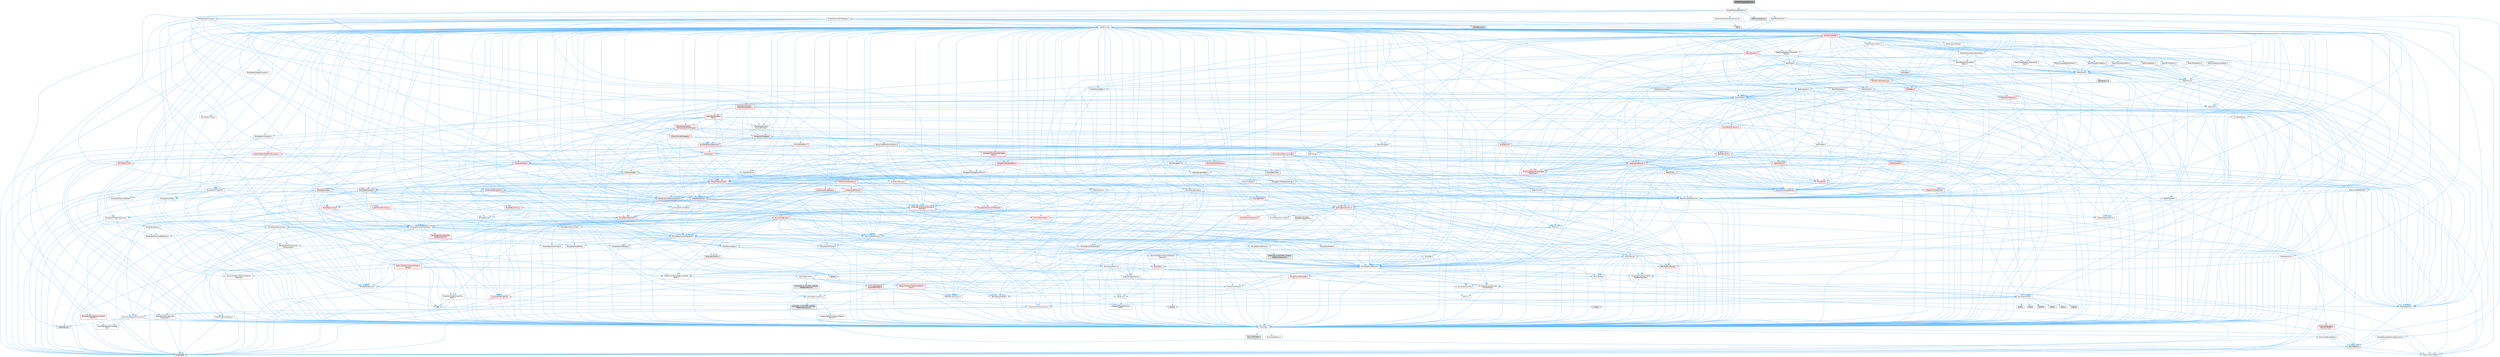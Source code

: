 digraph "ReflectionCaptureProxy.h"
{
 // INTERACTIVE_SVG=YES
 // LATEX_PDF_SIZE
  bgcolor="transparent";
  edge [fontname=Helvetica,fontsize=10,labelfontname=Helvetica,labelfontsize=10];
  node [fontname=Helvetica,fontsize=10,shape=box,height=0.2,width=0.4];
  Node1 [id="Node000001",label="ReflectionCaptureProxy.h",height=0.2,width=0.4,color="gray40", fillcolor="grey60", style="filled", fontcolor="black",tooltip=" "];
  Node1 -> Node2 [id="edge1_Node000001_Node000002",color="steelblue1",style="solid",tooltip=" "];
  Node2 [id="Node000002",label="Math/DoubleFloat.h",height=0.2,width=0.4,color="grey40", fillcolor="white", style="filled",URL="$d6/d32/DoubleFloat_8h.html",tooltip=" "];
  Node2 -> Node3 [id="edge2_Node000002_Node000003",color="steelblue1",style="solid",tooltip=" "];
  Node3 [id="Node000003",label="CoreMinimal.h",height=0.2,width=0.4,color="grey40", fillcolor="white", style="filled",URL="$d7/d67/CoreMinimal_8h.html",tooltip=" "];
  Node3 -> Node4 [id="edge3_Node000003_Node000004",color="steelblue1",style="solid",tooltip=" "];
  Node4 [id="Node000004",label="CoreTypes.h",height=0.2,width=0.4,color="grey40", fillcolor="white", style="filled",URL="$dc/dec/CoreTypes_8h.html",tooltip=" "];
  Node4 -> Node5 [id="edge4_Node000004_Node000005",color="steelblue1",style="solid",tooltip=" "];
  Node5 [id="Node000005",label="HAL/Platform.h",height=0.2,width=0.4,color="red", fillcolor="#FFF0F0", style="filled",URL="$d9/dd0/Platform_8h.html",tooltip=" "];
  Node5 -> Node8 [id="edge5_Node000005_Node000008",color="steelblue1",style="solid",tooltip=" "];
  Node8 [id="Node000008",label="type_traits",height=0.2,width=0.4,color="grey60", fillcolor="#E0E0E0", style="filled",tooltip=" "];
  Node5 -> Node9 [id="edge6_Node000005_Node000009",color="steelblue1",style="solid",tooltip=" "];
  Node9 [id="Node000009",label="PreprocessorHelpers.h",height=0.2,width=0.4,color="grey40", fillcolor="white", style="filled",URL="$db/ddb/PreprocessorHelpers_8h.html",tooltip=" "];
  Node4 -> Node15 [id="edge7_Node000004_Node000015",color="steelblue1",style="solid",tooltip=" "];
  Node15 [id="Node000015",label="ProfilingDebugging\l/UMemoryDefines.h",height=0.2,width=0.4,color="grey40", fillcolor="white", style="filled",URL="$d2/da2/UMemoryDefines_8h.html",tooltip=" "];
  Node4 -> Node16 [id="edge8_Node000004_Node000016",color="steelblue1",style="solid",tooltip=" "];
  Node16 [id="Node000016",label="Misc/CoreMiscDefines.h",height=0.2,width=0.4,color="grey40", fillcolor="white", style="filled",URL="$da/d38/CoreMiscDefines_8h.html",tooltip=" "];
  Node16 -> Node5 [id="edge9_Node000016_Node000005",color="steelblue1",style="solid",tooltip=" "];
  Node16 -> Node9 [id="edge10_Node000016_Node000009",color="steelblue1",style="solid",tooltip=" "];
  Node4 -> Node17 [id="edge11_Node000004_Node000017",color="steelblue1",style="solid",tooltip=" "];
  Node17 [id="Node000017",label="Misc/CoreDefines.h",height=0.2,width=0.4,color="grey40", fillcolor="white", style="filled",URL="$d3/dd2/CoreDefines_8h.html",tooltip=" "];
  Node3 -> Node18 [id="edge12_Node000003_Node000018",color="steelblue1",style="solid",tooltip=" "];
  Node18 [id="Node000018",label="CoreFwd.h",height=0.2,width=0.4,color="grey40", fillcolor="white", style="filled",URL="$d1/d1e/CoreFwd_8h.html",tooltip=" "];
  Node18 -> Node4 [id="edge13_Node000018_Node000004",color="steelblue1",style="solid",tooltip=" "];
  Node18 -> Node19 [id="edge14_Node000018_Node000019",color="steelblue1",style="solid",tooltip=" "];
  Node19 [id="Node000019",label="Containers/ContainersFwd.h",height=0.2,width=0.4,color="grey40", fillcolor="white", style="filled",URL="$d4/d0a/ContainersFwd_8h.html",tooltip=" "];
  Node19 -> Node5 [id="edge15_Node000019_Node000005",color="steelblue1",style="solid",tooltip=" "];
  Node19 -> Node4 [id="edge16_Node000019_Node000004",color="steelblue1",style="solid",tooltip=" "];
  Node19 -> Node20 [id="edge17_Node000019_Node000020",color="steelblue1",style="solid",tooltip=" "];
  Node20 [id="Node000020",label="Traits/IsContiguousContainer.h",height=0.2,width=0.4,color="grey40", fillcolor="white", style="filled",URL="$d5/d3c/IsContiguousContainer_8h.html",tooltip=" "];
  Node20 -> Node4 [id="edge18_Node000020_Node000004",color="steelblue1",style="solid",tooltip=" "];
  Node20 -> Node21 [id="edge19_Node000020_Node000021",color="steelblue1",style="solid",tooltip=" "];
  Node21 [id="Node000021",label="Misc/StaticAssertComplete\lType.h",height=0.2,width=0.4,color="grey40", fillcolor="white", style="filled",URL="$d5/d4e/StaticAssertCompleteType_8h.html",tooltip=" "];
  Node20 -> Node22 [id="edge20_Node000020_Node000022",color="steelblue1",style="solid",tooltip=" "];
  Node22 [id="Node000022",label="initializer_list",height=0.2,width=0.4,color="grey60", fillcolor="#E0E0E0", style="filled",tooltip=" "];
  Node18 -> Node23 [id="edge21_Node000018_Node000023",color="steelblue1",style="solid",tooltip=" "];
  Node23 [id="Node000023",label="Math/MathFwd.h",height=0.2,width=0.4,color="grey40", fillcolor="white", style="filled",URL="$d2/d10/MathFwd_8h.html",tooltip=" "];
  Node23 -> Node5 [id="edge22_Node000023_Node000005",color="steelblue1",style="solid",tooltip=" "];
  Node18 -> Node24 [id="edge23_Node000018_Node000024",color="steelblue1",style="solid",tooltip=" "];
  Node24 [id="Node000024",label="UObject/UObjectHierarchy\lFwd.h",height=0.2,width=0.4,color="grey40", fillcolor="white", style="filled",URL="$d3/d13/UObjectHierarchyFwd_8h.html",tooltip=" "];
  Node3 -> Node24 [id="edge24_Node000003_Node000024",color="steelblue1",style="solid",tooltip=" "];
  Node3 -> Node19 [id="edge25_Node000003_Node000019",color="steelblue1",style="solid",tooltip=" "];
  Node3 -> Node25 [id="edge26_Node000003_Node000025",color="steelblue1",style="solid",tooltip=" "];
  Node25 [id="Node000025",label="Misc/VarArgs.h",height=0.2,width=0.4,color="grey40", fillcolor="white", style="filled",URL="$d5/d6f/VarArgs_8h.html",tooltip=" "];
  Node25 -> Node4 [id="edge27_Node000025_Node000004",color="steelblue1",style="solid",tooltip=" "];
  Node3 -> Node26 [id="edge28_Node000003_Node000026",color="steelblue1",style="solid",tooltip=" "];
  Node26 [id="Node000026",label="Logging/LogVerbosity.h",height=0.2,width=0.4,color="grey40", fillcolor="white", style="filled",URL="$d2/d8f/LogVerbosity_8h.html",tooltip=" "];
  Node26 -> Node4 [id="edge29_Node000026_Node000004",color="steelblue1",style="solid",tooltip=" "];
  Node3 -> Node27 [id="edge30_Node000003_Node000027",color="steelblue1",style="solid",tooltip=" "];
  Node27 [id="Node000027",label="Misc/OutputDevice.h",height=0.2,width=0.4,color="grey40", fillcolor="white", style="filled",URL="$d7/d32/OutputDevice_8h.html",tooltip=" "];
  Node27 -> Node18 [id="edge31_Node000027_Node000018",color="steelblue1",style="solid",tooltip=" "];
  Node27 -> Node4 [id="edge32_Node000027_Node000004",color="steelblue1",style="solid",tooltip=" "];
  Node27 -> Node26 [id="edge33_Node000027_Node000026",color="steelblue1",style="solid",tooltip=" "];
  Node27 -> Node25 [id="edge34_Node000027_Node000025",color="steelblue1",style="solid",tooltip=" "];
  Node27 -> Node28 [id="edge35_Node000027_Node000028",color="steelblue1",style="solid",tooltip=" "];
  Node28 [id="Node000028",label="Templates/IsArrayOrRefOf\lTypeByPredicate.h",height=0.2,width=0.4,color="grey40", fillcolor="white", style="filled",URL="$d6/da1/IsArrayOrRefOfTypeByPredicate_8h.html",tooltip=" "];
  Node28 -> Node4 [id="edge36_Node000028_Node000004",color="steelblue1",style="solid",tooltip=" "];
  Node27 -> Node29 [id="edge37_Node000027_Node000029",color="steelblue1",style="solid",tooltip=" "];
  Node29 [id="Node000029",label="Templates/IsValidVariadic\lFunctionArg.h",height=0.2,width=0.4,color="grey40", fillcolor="white", style="filled",URL="$d0/dc8/IsValidVariadicFunctionArg_8h.html",tooltip=" "];
  Node29 -> Node4 [id="edge38_Node000029_Node000004",color="steelblue1",style="solid",tooltip=" "];
  Node29 -> Node30 [id="edge39_Node000029_Node000030",color="steelblue1",style="solid",tooltip=" "];
  Node30 [id="Node000030",label="IsEnum.h",height=0.2,width=0.4,color="grey40", fillcolor="white", style="filled",URL="$d4/de5/IsEnum_8h.html",tooltip=" "];
  Node29 -> Node8 [id="edge40_Node000029_Node000008",color="steelblue1",style="solid",tooltip=" "];
  Node27 -> Node31 [id="edge41_Node000027_Node000031",color="steelblue1",style="solid",tooltip=" "];
  Node31 [id="Node000031",label="Traits/IsCharEncodingCompatible\lWith.h",height=0.2,width=0.4,color="grey40", fillcolor="white", style="filled",URL="$df/dd1/IsCharEncodingCompatibleWith_8h.html",tooltip=" "];
  Node31 -> Node8 [id="edge42_Node000031_Node000008",color="steelblue1",style="solid",tooltip=" "];
  Node31 -> Node32 [id="edge43_Node000031_Node000032",color="steelblue1",style="solid",tooltip=" "];
  Node32 [id="Node000032",label="Traits/IsCharType.h",height=0.2,width=0.4,color="grey40", fillcolor="white", style="filled",URL="$db/d51/IsCharType_8h.html",tooltip=" "];
  Node32 -> Node4 [id="edge44_Node000032_Node000004",color="steelblue1",style="solid",tooltip=" "];
  Node3 -> Node33 [id="edge45_Node000003_Node000033",color="steelblue1",style="solid",tooltip=" "];
  Node33 [id="Node000033",label="HAL/PlatformCrt.h",height=0.2,width=0.4,color="grey40", fillcolor="white", style="filled",URL="$d8/d75/PlatformCrt_8h.html",tooltip=" "];
  Node33 -> Node34 [id="edge46_Node000033_Node000034",color="steelblue1",style="solid",tooltip=" "];
  Node34 [id="Node000034",label="new",height=0.2,width=0.4,color="grey60", fillcolor="#E0E0E0", style="filled",tooltip=" "];
  Node33 -> Node35 [id="edge47_Node000033_Node000035",color="steelblue1",style="solid",tooltip=" "];
  Node35 [id="Node000035",label="wchar.h",height=0.2,width=0.4,color="grey60", fillcolor="#E0E0E0", style="filled",tooltip=" "];
  Node33 -> Node36 [id="edge48_Node000033_Node000036",color="steelblue1",style="solid",tooltip=" "];
  Node36 [id="Node000036",label="stddef.h",height=0.2,width=0.4,color="grey60", fillcolor="#E0E0E0", style="filled",tooltip=" "];
  Node33 -> Node37 [id="edge49_Node000033_Node000037",color="steelblue1",style="solid",tooltip=" "];
  Node37 [id="Node000037",label="stdlib.h",height=0.2,width=0.4,color="grey60", fillcolor="#E0E0E0", style="filled",tooltip=" "];
  Node33 -> Node38 [id="edge50_Node000033_Node000038",color="steelblue1",style="solid",tooltip=" "];
  Node38 [id="Node000038",label="stdio.h",height=0.2,width=0.4,color="grey60", fillcolor="#E0E0E0", style="filled",tooltip=" "];
  Node33 -> Node39 [id="edge51_Node000033_Node000039",color="steelblue1",style="solid",tooltip=" "];
  Node39 [id="Node000039",label="stdarg.h",height=0.2,width=0.4,color="grey60", fillcolor="#E0E0E0", style="filled",tooltip=" "];
  Node33 -> Node40 [id="edge52_Node000033_Node000040",color="steelblue1",style="solid",tooltip=" "];
  Node40 [id="Node000040",label="math.h",height=0.2,width=0.4,color="grey60", fillcolor="#E0E0E0", style="filled",tooltip=" "];
  Node33 -> Node41 [id="edge53_Node000033_Node000041",color="steelblue1",style="solid",tooltip=" "];
  Node41 [id="Node000041",label="float.h",height=0.2,width=0.4,color="grey60", fillcolor="#E0E0E0", style="filled",tooltip=" "];
  Node33 -> Node42 [id="edge54_Node000033_Node000042",color="steelblue1",style="solid",tooltip=" "];
  Node42 [id="Node000042",label="string.h",height=0.2,width=0.4,color="grey60", fillcolor="#E0E0E0", style="filled",tooltip=" "];
  Node3 -> Node43 [id="edge55_Node000003_Node000043",color="steelblue1",style="solid",tooltip=" "];
  Node43 [id="Node000043",label="HAL/PlatformMisc.h",height=0.2,width=0.4,color="grey40", fillcolor="white", style="filled",URL="$d0/df5/PlatformMisc_8h.html",tooltip=" "];
  Node43 -> Node4 [id="edge56_Node000043_Node000004",color="steelblue1",style="solid",tooltip=" "];
  Node43 -> Node44 [id="edge57_Node000043_Node000044",color="steelblue1",style="solid",tooltip=" "];
  Node44 [id="Node000044",label="GenericPlatform/GenericPlatform\lMisc.h",height=0.2,width=0.4,color="red", fillcolor="#FFF0F0", style="filled",URL="$db/d9a/GenericPlatformMisc_8h.html",tooltip=" "];
  Node44 -> Node45 [id="edge58_Node000044_Node000045",color="steelblue1",style="solid",tooltip=" "];
  Node45 [id="Node000045",label="Containers/StringFwd.h",height=0.2,width=0.4,color="red", fillcolor="#FFF0F0", style="filled",URL="$df/d37/StringFwd_8h.html",tooltip=" "];
  Node45 -> Node4 [id="edge59_Node000045_Node000004",color="steelblue1",style="solid",tooltip=" "];
  Node45 -> Node20 [id="edge60_Node000045_Node000020",color="steelblue1",style="solid",tooltip=" "];
  Node44 -> Node18 [id="edge61_Node000044_Node000018",color="steelblue1",style="solid",tooltip=" "];
  Node44 -> Node4 [id="edge62_Node000044_Node000004",color="steelblue1",style="solid",tooltip=" "];
  Node44 -> Node33 [id="edge63_Node000044_Node000033",color="steelblue1",style="solid",tooltip=" "];
  Node44 -> Node48 [id="edge64_Node000044_Node000048",color="steelblue1",style="solid",tooltip=" "];
  Node48 [id="Node000048",label="Math/NumericLimits.h",height=0.2,width=0.4,color="grey40", fillcolor="white", style="filled",URL="$df/d1b/NumericLimits_8h.html",tooltip=" "];
  Node48 -> Node4 [id="edge65_Node000048_Node000004",color="steelblue1",style="solid",tooltip=" "];
  Node43 -> Node53 [id="edge66_Node000043_Node000053",color="steelblue1",style="solid",tooltip=" "];
  Node53 [id="Node000053",label="COMPILED_PLATFORM_HEADER\l(PlatformMisc.h)",height=0.2,width=0.4,color="grey60", fillcolor="#E0E0E0", style="filled",tooltip=" "];
  Node43 -> Node54 [id="edge67_Node000043_Node000054",color="steelblue1",style="solid",tooltip=" "];
  Node54 [id="Node000054",label="ProfilingDebugging\l/CpuProfilerTrace.h",height=0.2,width=0.4,color="red", fillcolor="#FFF0F0", style="filled",URL="$da/dcb/CpuProfilerTrace_8h.html",tooltip=" "];
  Node54 -> Node4 [id="edge68_Node000054_Node000004",color="steelblue1",style="solid",tooltip=" "];
  Node54 -> Node19 [id="edge69_Node000054_Node000019",color="steelblue1",style="solid",tooltip=" "];
  Node54 -> Node55 [id="edge70_Node000054_Node000055",color="steelblue1",style="solid",tooltip=" "];
  Node55 [id="Node000055",label="HAL/PlatformAtomics.h",height=0.2,width=0.4,color="grey40", fillcolor="white", style="filled",URL="$d3/d36/PlatformAtomics_8h.html",tooltip=" "];
  Node55 -> Node4 [id="edge71_Node000055_Node000004",color="steelblue1",style="solid",tooltip=" "];
  Node55 -> Node56 [id="edge72_Node000055_Node000056",color="steelblue1",style="solid",tooltip=" "];
  Node56 [id="Node000056",label="GenericPlatform/GenericPlatform\lAtomics.h",height=0.2,width=0.4,color="grey40", fillcolor="white", style="filled",URL="$da/d72/GenericPlatformAtomics_8h.html",tooltip=" "];
  Node56 -> Node4 [id="edge73_Node000056_Node000004",color="steelblue1",style="solid",tooltip=" "];
  Node55 -> Node57 [id="edge74_Node000055_Node000057",color="steelblue1",style="solid",tooltip=" "];
  Node57 [id="Node000057",label="COMPILED_PLATFORM_HEADER\l(PlatformAtomics.h)",height=0.2,width=0.4,color="grey60", fillcolor="#E0E0E0", style="filled",tooltip=" "];
  Node54 -> Node9 [id="edge75_Node000054_Node000009",color="steelblue1",style="solid",tooltip=" "];
  Node3 -> Node62 [id="edge76_Node000003_Node000062",color="steelblue1",style="solid",tooltip=" "];
  Node62 [id="Node000062",label="Misc/AssertionMacros.h",height=0.2,width=0.4,color="grey40", fillcolor="white", style="filled",URL="$d0/dfa/AssertionMacros_8h.html",tooltip=" "];
  Node62 -> Node4 [id="edge77_Node000062_Node000004",color="steelblue1",style="solid",tooltip=" "];
  Node62 -> Node5 [id="edge78_Node000062_Node000005",color="steelblue1",style="solid",tooltip=" "];
  Node62 -> Node43 [id="edge79_Node000062_Node000043",color="steelblue1",style="solid",tooltip=" "];
  Node62 -> Node9 [id="edge80_Node000062_Node000009",color="steelblue1",style="solid",tooltip=" "];
  Node62 -> Node63 [id="edge81_Node000062_Node000063",color="steelblue1",style="solid",tooltip=" "];
  Node63 [id="Node000063",label="Templates/EnableIf.h",height=0.2,width=0.4,color="grey40", fillcolor="white", style="filled",URL="$d7/d60/EnableIf_8h.html",tooltip=" "];
  Node63 -> Node4 [id="edge82_Node000063_Node000004",color="steelblue1",style="solid",tooltip=" "];
  Node62 -> Node28 [id="edge83_Node000062_Node000028",color="steelblue1",style="solid",tooltip=" "];
  Node62 -> Node29 [id="edge84_Node000062_Node000029",color="steelblue1",style="solid",tooltip=" "];
  Node62 -> Node31 [id="edge85_Node000062_Node000031",color="steelblue1",style="solid",tooltip=" "];
  Node62 -> Node25 [id="edge86_Node000062_Node000025",color="steelblue1",style="solid",tooltip=" "];
  Node62 -> Node64 [id="edge87_Node000062_Node000064",color="steelblue1",style="solid",tooltip=" "];
  Node64 [id="Node000064",label="String/FormatStringSan.h",height=0.2,width=0.4,color="red", fillcolor="#FFF0F0", style="filled",URL="$d3/d8b/FormatStringSan_8h.html",tooltip=" "];
  Node64 -> Node8 [id="edge88_Node000064_Node000008",color="steelblue1",style="solid",tooltip=" "];
  Node64 -> Node4 [id="edge89_Node000064_Node000004",color="steelblue1",style="solid",tooltip=" "];
  Node64 -> Node65 [id="edge90_Node000064_Node000065",color="steelblue1",style="solid",tooltip=" "];
  Node65 [id="Node000065",label="Templates/Requires.h",height=0.2,width=0.4,color="grey40", fillcolor="white", style="filled",URL="$dc/d96/Requires_8h.html",tooltip=" "];
  Node65 -> Node63 [id="edge91_Node000065_Node000063",color="steelblue1",style="solid",tooltip=" "];
  Node65 -> Node8 [id="edge92_Node000065_Node000008",color="steelblue1",style="solid",tooltip=" "];
  Node64 -> Node66 [id="edge93_Node000064_Node000066",color="steelblue1",style="solid",tooltip=" "];
  Node66 [id="Node000066",label="Templates/Identity.h",height=0.2,width=0.4,color="grey40", fillcolor="white", style="filled",URL="$d0/dd5/Identity_8h.html",tooltip=" "];
  Node64 -> Node29 [id="edge94_Node000064_Node000029",color="steelblue1",style="solid",tooltip=" "];
  Node64 -> Node32 [id="edge95_Node000064_Node000032",color="steelblue1",style="solid",tooltip=" "];
  Node64 -> Node19 [id="edge96_Node000064_Node000019",color="steelblue1",style="solid",tooltip=" "];
  Node62 -> Node70 [id="edge97_Node000062_Node000070",color="steelblue1",style="solid",tooltip=" "];
  Node70 [id="Node000070",label="atomic",height=0.2,width=0.4,color="grey60", fillcolor="#E0E0E0", style="filled",tooltip=" "];
  Node3 -> Node71 [id="edge98_Node000003_Node000071",color="steelblue1",style="solid",tooltip=" "];
  Node71 [id="Node000071",label="Templates/IsPointer.h",height=0.2,width=0.4,color="grey40", fillcolor="white", style="filled",URL="$d7/d05/IsPointer_8h.html",tooltip=" "];
  Node71 -> Node4 [id="edge99_Node000071_Node000004",color="steelblue1",style="solid",tooltip=" "];
  Node3 -> Node72 [id="edge100_Node000003_Node000072",color="steelblue1",style="solid",tooltip=" "];
  Node72 [id="Node000072",label="HAL/PlatformMemory.h",height=0.2,width=0.4,color="grey40", fillcolor="white", style="filled",URL="$de/d68/PlatformMemory_8h.html",tooltip=" "];
  Node72 -> Node4 [id="edge101_Node000072_Node000004",color="steelblue1",style="solid",tooltip=" "];
  Node72 -> Node73 [id="edge102_Node000072_Node000073",color="steelblue1",style="solid",tooltip=" "];
  Node73 [id="Node000073",label="GenericPlatform/GenericPlatform\lMemory.h",height=0.2,width=0.4,color="grey40", fillcolor="white", style="filled",URL="$dd/d22/GenericPlatformMemory_8h.html",tooltip=" "];
  Node73 -> Node18 [id="edge103_Node000073_Node000018",color="steelblue1",style="solid",tooltip=" "];
  Node73 -> Node4 [id="edge104_Node000073_Node000004",color="steelblue1",style="solid",tooltip=" "];
  Node73 -> Node74 [id="edge105_Node000073_Node000074",color="steelblue1",style="solid",tooltip=" "];
  Node74 [id="Node000074",label="HAL/PlatformString.h",height=0.2,width=0.4,color="red", fillcolor="#FFF0F0", style="filled",URL="$db/db5/PlatformString_8h.html",tooltip=" "];
  Node74 -> Node4 [id="edge106_Node000074_Node000004",color="steelblue1",style="solid",tooltip=" "];
  Node73 -> Node42 [id="edge107_Node000073_Node000042",color="steelblue1",style="solid",tooltip=" "];
  Node73 -> Node35 [id="edge108_Node000073_Node000035",color="steelblue1",style="solid",tooltip=" "];
  Node72 -> Node76 [id="edge109_Node000072_Node000076",color="steelblue1",style="solid",tooltip=" "];
  Node76 [id="Node000076",label="COMPILED_PLATFORM_HEADER\l(PlatformMemory.h)",height=0.2,width=0.4,color="grey60", fillcolor="#E0E0E0", style="filled",tooltip=" "];
  Node3 -> Node55 [id="edge110_Node000003_Node000055",color="steelblue1",style="solid",tooltip=" "];
  Node3 -> Node77 [id="edge111_Node000003_Node000077",color="steelblue1",style="solid",tooltip=" "];
  Node77 [id="Node000077",label="Misc/Exec.h",height=0.2,width=0.4,color="grey40", fillcolor="white", style="filled",URL="$de/ddb/Exec_8h.html",tooltip=" "];
  Node77 -> Node4 [id="edge112_Node000077_Node000004",color="steelblue1",style="solid",tooltip=" "];
  Node77 -> Node62 [id="edge113_Node000077_Node000062",color="steelblue1",style="solid",tooltip=" "];
  Node3 -> Node78 [id="edge114_Node000003_Node000078",color="steelblue1",style="solid",tooltip=" "];
  Node78 [id="Node000078",label="HAL/MemoryBase.h",height=0.2,width=0.4,color="grey40", fillcolor="white", style="filled",URL="$d6/d9f/MemoryBase_8h.html",tooltip=" "];
  Node78 -> Node4 [id="edge115_Node000078_Node000004",color="steelblue1",style="solid",tooltip=" "];
  Node78 -> Node55 [id="edge116_Node000078_Node000055",color="steelblue1",style="solid",tooltip=" "];
  Node78 -> Node33 [id="edge117_Node000078_Node000033",color="steelblue1",style="solid",tooltip=" "];
  Node78 -> Node77 [id="edge118_Node000078_Node000077",color="steelblue1",style="solid",tooltip=" "];
  Node78 -> Node27 [id="edge119_Node000078_Node000027",color="steelblue1",style="solid",tooltip=" "];
  Node78 -> Node79 [id="edge120_Node000078_Node000079",color="steelblue1",style="solid",tooltip=" "];
  Node79 [id="Node000079",label="Templates/Atomic.h",height=0.2,width=0.4,color="red", fillcolor="#FFF0F0", style="filled",URL="$d3/d91/Atomic_8h.html",tooltip=" "];
  Node79 -> Node70 [id="edge121_Node000079_Node000070",color="steelblue1",style="solid",tooltip=" "];
  Node3 -> Node88 [id="edge122_Node000003_Node000088",color="steelblue1",style="solid",tooltip=" "];
  Node88 [id="Node000088",label="HAL/UnrealMemory.h",height=0.2,width=0.4,color="grey40", fillcolor="white", style="filled",URL="$d9/d96/UnrealMemory_8h.html",tooltip=" "];
  Node88 -> Node4 [id="edge123_Node000088_Node000004",color="steelblue1",style="solid",tooltip=" "];
  Node88 -> Node73 [id="edge124_Node000088_Node000073",color="steelblue1",style="solid",tooltip=" "];
  Node88 -> Node78 [id="edge125_Node000088_Node000078",color="steelblue1",style="solid",tooltip=" "];
  Node88 -> Node72 [id="edge126_Node000088_Node000072",color="steelblue1",style="solid",tooltip=" "];
  Node88 -> Node89 [id="edge127_Node000088_Node000089",color="steelblue1",style="solid",tooltip=" "];
  Node89 [id="Node000089",label="ProfilingDebugging\l/MemoryTrace.h",height=0.2,width=0.4,color="red", fillcolor="#FFF0F0", style="filled",URL="$da/dd7/MemoryTrace_8h.html",tooltip=" "];
  Node89 -> Node5 [id="edge128_Node000089_Node000005",color="steelblue1",style="solid",tooltip=" "];
  Node88 -> Node71 [id="edge129_Node000088_Node000071",color="steelblue1",style="solid",tooltip=" "];
  Node3 -> Node90 [id="edge130_Node000003_Node000090",color="steelblue1",style="solid",tooltip=" "];
  Node90 [id="Node000090",label="Templates/IsArithmetic.h",height=0.2,width=0.4,color="grey40", fillcolor="white", style="filled",URL="$d2/d5d/IsArithmetic_8h.html",tooltip=" "];
  Node90 -> Node4 [id="edge131_Node000090_Node000004",color="steelblue1",style="solid",tooltip=" "];
  Node3 -> Node84 [id="edge132_Node000003_Node000084",color="steelblue1",style="solid",tooltip=" "];
  Node84 [id="Node000084",label="Templates/AndOrNot.h",height=0.2,width=0.4,color="grey40", fillcolor="white", style="filled",URL="$db/d0a/AndOrNot_8h.html",tooltip=" "];
  Node84 -> Node4 [id="edge133_Node000084_Node000004",color="steelblue1",style="solid",tooltip=" "];
  Node3 -> Node91 [id="edge134_Node000003_Node000091",color="steelblue1",style="solid",tooltip=" "];
  Node91 [id="Node000091",label="Templates/IsPODType.h",height=0.2,width=0.4,color="grey40", fillcolor="white", style="filled",URL="$d7/db1/IsPODType_8h.html",tooltip=" "];
  Node91 -> Node4 [id="edge135_Node000091_Node000004",color="steelblue1",style="solid",tooltip=" "];
  Node3 -> Node92 [id="edge136_Node000003_Node000092",color="steelblue1",style="solid",tooltip=" "];
  Node92 [id="Node000092",label="Templates/IsUECoreType.h",height=0.2,width=0.4,color="grey40", fillcolor="white", style="filled",URL="$d1/db8/IsUECoreType_8h.html",tooltip=" "];
  Node92 -> Node4 [id="edge137_Node000092_Node000004",color="steelblue1",style="solid",tooltip=" "];
  Node92 -> Node8 [id="edge138_Node000092_Node000008",color="steelblue1",style="solid",tooltip=" "];
  Node3 -> Node85 [id="edge139_Node000003_Node000085",color="steelblue1",style="solid",tooltip=" "];
  Node85 [id="Node000085",label="Templates/IsTriviallyCopy\lConstructible.h",height=0.2,width=0.4,color="grey40", fillcolor="white", style="filled",URL="$d3/d78/IsTriviallyCopyConstructible_8h.html",tooltip=" "];
  Node85 -> Node4 [id="edge140_Node000085_Node000004",color="steelblue1",style="solid",tooltip=" "];
  Node85 -> Node8 [id="edge141_Node000085_Node000008",color="steelblue1",style="solid",tooltip=" "];
  Node3 -> Node93 [id="edge142_Node000003_Node000093",color="steelblue1",style="solid",tooltip=" "];
  Node93 [id="Node000093",label="Templates/UnrealTypeTraits.h",height=0.2,width=0.4,color="grey40", fillcolor="white", style="filled",URL="$d2/d2d/UnrealTypeTraits_8h.html",tooltip=" "];
  Node93 -> Node4 [id="edge143_Node000093_Node000004",color="steelblue1",style="solid",tooltip=" "];
  Node93 -> Node71 [id="edge144_Node000093_Node000071",color="steelblue1",style="solid",tooltip=" "];
  Node93 -> Node62 [id="edge145_Node000093_Node000062",color="steelblue1",style="solid",tooltip=" "];
  Node93 -> Node84 [id="edge146_Node000093_Node000084",color="steelblue1",style="solid",tooltip=" "];
  Node93 -> Node63 [id="edge147_Node000093_Node000063",color="steelblue1",style="solid",tooltip=" "];
  Node93 -> Node90 [id="edge148_Node000093_Node000090",color="steelblue1",style="solid",tooltip=" "];
  Node93 -> Node30 [id="edge149_Node000093_Node000030",color="steelblue1",style="solid",tooltip=" "];
  Node93 -> Node94 [id="edge150_Node000093_Node000094",color="steelblue1",style="solid",tooltip=" "];
  Node94 [id="Node000094",label="Templates/Models.h",height=0.2,width=0.4,color="grey40", fillcolor="white", style="filled",URL="$d3/d0c/Models_8h.html",tooltip=" "];
  Node94 -> Node66 [id="edge151_Node000094_Node000066",color="steelblue1",style="solid",tooltip=" "];
  Node93 -> Node91 [id="edge152_Node000093_Node000091",color="steelblue1",style="solid",tooltip=" "];
  Node93 -> Node92 [id="edge153_Node000093_Node000092",color="steelblue1",style="solid",tooltip=" "];
  Node93 -> Node85 [id="edge154_Node000093_Node000085",color="steelblue1",style="solid",tooltip=" "];
  Node3 -> Node63 [id="edge155_Node000003_Node000063",color="steelblue1",style="solid",tooltip=" "];
  Node3 -> Node95 [id="edge156_Node000003_Node000095",color="steelblue1",style="solid",tooltip=" "];
  Node95 [id="Node000095",label="Templates/RemoveReference.h",height=0.2,width=0.4,color="grey40", fillcolor="white", style="filled",URL="$da/dbe/RemoveReference_8h.html",tooltip=" "];
  Node95 -> Node4 [id="edge157_Node000095_Node000004",color="steelblue1",style="solid",tooltip=" "];
  Node3 -> Node96 [id="edge158_Node000003_Node000096",color="steelblue1",style="solid",tooltip=" "];
  Node96 [id="Node000096",label="Templates/IntegralConstant.h",height=0.2,width=0.4,color="grey40", fillcolor="white", style="filled",URL="$db/d1b/IntegralConstant_8h.html",tooltip=" "];
  Node96 -> Node4 [id="edge159_Node000096_Node000004",color="steelblue1",style="solid",tooltip=" "];
  Node3 -> Node97 [id="edge160_Node000003_Node000097",color="steelblue1",style="solid",tooltip=" "];
  Node97 [id="Node000097",label="Templates/IsClass.h",height=0.2,width=0.4,color="grey40", fillcolor="white", style="filled",URL="$db/dcb/IsClass_8h.html",tooltip=" "];
  Node97 -> Node4 [id="edge161_Node000097_Node000004",color="steelblue1",style="solid",tooltip=" "];
  Node3 -> Node98 [id="edge162_Node000003_Node000098",color="steelblue1",style="solid",tooltip=" "];
  Node98 [id="Node000098",label="Templates/TypeCompatible\lBytes.h",height=0.2,width=0.4,color="grey40", fillcolor="white", style="filled",URL="$df/d0a/TypeCompatibleBytes_8h.html",tooltip=" "];
  Node98 -> Node4 [id="edge163_Node000098_Node000004",color="steelblue1",style="solid",tooltip=" "];
  Node98 -> Node42 [id="edge164_Node000098_Node000042",color="steelblue1",style="solid",tooltip=" "];
  Node98 -> Node34 [id="edge165_Node000098_Node000034",color="steelblue1",style="solid",tooltip=" "];
  Node98 -> Node8 [id="edge166_Node000098_Node000008",color="steelblue1",style="solid",tooltip=" "];
  Node3 -> Node20 [id="edge167_Node000003_Node000020",color="steelblue1",style="solid",tooltip=" "];
  Node3 -> Node99 [id="edge168_Node000003_Node000099",color="steelblue1",style="solid",tooltip=" "];
  Node99 [id="Node000099",label="Templates/UnrealTemplate.h",height=0.2,width=0.4,color="grey40", fillcolor="white", style="filled",URL="$d4/d24/UnrealTemplate_8h.html",tooltip=" "];
  Node99 -> Node4 [id="edge169_Node000099_Node000004",color="steelblue1",style="solid",tooltip=" "];
  Node99 -> Node71 [id="edge170_Node000099_Node000071",color="steelblue1",style="solid",tooltip=" "];
  Node99 -> Node88 [id="edge171_Node000099_Node000088",color="steelblue1",style="solid",tooltip=" "];
  Node99 -> Node100 [id="edge172_Node000099_Node000100",color="steelblue1",style="solid",tooltip=" "];
  Node100 [id="Node000100",label="Templates/CopyQualifiers\lAndRefsFromTo.h",height=0.2,width=0.4,color="red", fillcolor="#FFF0F0", style="filled",URL="$d3/db3/CopyQualifiersAndRefsFromTo_8h.html",tooltip=" "];
  Node99 -> Node93 [id="edge173_Node000099_Node000093",color="steelblue1",style="solid",tooltip=" "];
  Node99 -> Node95 [id="edge174_Node000099_Node000095",color="steelblue1",style="solid",tooltip=" "];
  Node99 -> Node65 [id="edge175_Node000099_Node000065",color="steelblue1",style="solid",tooltip=" "];
  Node99 -> Node98 [id="edge176_Node000099_Node000098",color="steelblue1",style="solid",tooltip=" "];
  Node99 -> Node66 [id="edge177_Node000099_Node000066",color="steelblue1",style="solid",tooltip=" "];
  Node99 -> Node20 [id="edge178_Node000099_Node000020",color="steelblue1",style="solid",tooltip=" "];
  Node99 -> Node102 [id="edge179_Node000099_Node000102",color="steelblue1",style="solid",tooltip=" "];
  Node102 [id="Node000102",label="Traits/UseBitwiseSwap.h",height=0.2,width=0.4,color="grey40", fillcolor="white", style="filled",URL="$db/df3/UseBitwiseSwap_8h.html",tooltip=" "];
  Node102 -> Node4 [id="edge180_Node000102_Node000004",color="steelblue1",style="solid",tooltip=" "];
  Node102 -> Node8 [id="edge181_Node000102_Node000008",color="steelblue1",style="solid",tooltip=" "];
  Node99 -> Node8 [id="edge182_Node000099_Node000008",color="steelblue1",style="solid",tooltip=" "];
  Node3 -> Node48 [id="edge183_Node000003_Node000048",color="steelblue1",style="solid",tooltip=" "];
  Node3 -> Node103 [id="edge184_Node000003_Node000103",color="steelblue1",style="solid",tooltip=" "];
  Node103 [id="Node000103",label="HAL/PlatformMath.h",height=0.2,width=0.4,color="red", fillcolor="#FFF0F0", style="filled",URL="$dc/d53/PlatformMath_8h.html",tooltip=" "];
  Node103 -> Node4 [id="edge185_Node000103_Node000004",color="steelblue1",style="solid",tooltip=" "];
  Node3 -> Node86 [id="edge186_Node000003_Node000086",color="steelblue1",style="solid",tooltip=" "];
  Node86 [id="Node000086",label="Templates/IsTriviallyCopy\lAssignable.h",height=0.2,width=0.4,color="grey40", fillcolor="white", style="filled",URL="$d2/df2/IsTriviallyCopyAssignable_8h.html",tooltip=" "];
  Node86 -> Node4 [id="edge187_Node000086_Node000004",color="steelblue1",style="solid",tooltip=" "];
  Node86 -> Node8 [id="edge188_Node000086_Node000008",color="steelblue1",style="solid",tooltip=" "];
  Node3 -> Node111 [id="edge189_Node000003_Node000111",color="steelblue1",style="solid",tooltip=" "];
  Node111 [id="Node000111",label="Templates/MemoryOps.h",height=0.2,width=0.4,color="grey40", fillcolor="white", style="filled",URL="$db/dea/MemoryOps_8h.html",tooltip=" "];
  Node111 -> Node4 [id="edge190_Node000111_Node000004",color="steelblue1",style="solid",tooltip=" "];
  Node111 -> Node88 [id="edge191_Node000111_Node000088",color="steelblue1",style="solid",tooltip=" "];
  Node111 -> Node86 [id="edge192_Node000111_Node000086",color="steelblue1",style="solid",tooltip=" "];
  Node111 -> Node85 [id="edge193_Node000111_Node000085",color="steelblue1",style="solid",tooltip=" "];
  Node111 -> Node65 [id="edge194_Node000111_Node000065",color="steelblue1",style="solid",tooltip=" "];
  Node111 -> Node93 [id="edge195_Node000111_Node000093",color="steelblue1",style="solid",tooltip=" "];
  Node111 -> Node102 [id="edge196_Node000111_Node000102",color="steelblue1",style="solid",tooltip=" "];
  Node111 -> Node34 [id="edge197_Node000111_Node000034",color="steelblue1",style="solid",tooltip=" "];
  Node111 -> Node8 [id="edge198_Node000111_Node000008",color="steelblue1",style="solid",tooltip=" "];
  Node3 -> Node112 [id="edge199_Node000003_Node000112",color="steelblue1",style="solid",tooltip=" "];
  Node112 [id="Node000112",label="Containers/ContainerAllocation\lPolicies.h",height=0.2,width=0.4,color="red", fillcolor="#FFF0F0", style="filled",URL="$d7/dff/ContainerAllocationPolicies_8h.html",tooltip=" "];
  Node112 -> Node4 [id="edge200_Node000112_Node000004",color="steelblue1",style="solid",tooltip=" "];
  Node112 -> Node112 [id="edge201_Node000112_Node000112",color="steelblue1",style="solid",tooltip=" "];
  Node112 -> Node103 [id="edge202_Node000112_Node000103",color="steelblue1",style="solid",tooltip=" "];
  Node112 -> Node88 [id="edge203_Node000112_Node000088",color="steelblue1",style="solid",tooltip=" "];
  Node112 -> Node48 [id="edge204_Node000112_Node000048",color="steelblue1",style="solid",tooltip=" "];
  Node112 -> Node62 [id="edge205_Node000112_Node000062",color="steelblue1",style="solid",tooltip=" "];
  Node112 -> Node111 [id="edge206_Node000112_Node000111",color="steelblue1",style="solid",tooltip=" "];
  Node112 -> Node98 [id="edge207_Node000112_Node000098",color="steelblue1",style="solid",tooltip=" "];
  Node112 -> Node8 [id="edge208_Node000112_Node000008",color="steelblue1",style="solid",tooltip=" "];
  Node3 -> Node115 [id="edge209_Node000003_Node000115",color="steelblue1",style="solid",tooltip=" "];
  Node115 [id="Node000115",label="Templates/IsEnumClass.h",height=0.2,width=0.4,color="grey40", fillcolor="white", style="filled",URL="$d7/d15/IsEnumClass_8h.html",tooltip=" "];
  Node115 -> Node4 [id="edge210_Node000115_Node000004",color="steelblue1",style="solid",tooltip=" "];
  Node115 -> Node84 [id="edge211_Node000115_Node000084",color="steelblue1",style="solid",tooltip=" "];
  Node3 -> Node116 [id="edge212_Node000003_Node000116",color="steelblue1",style="solid",tooltip=" "];
  Node116 [id="Node000116",label="HAL/PlatformProperties.h",height=0.2,width=0.4,color="red", fillcolor="#FFF0F0", style="filled",URL="$d9/db0/PlatformProperties_8h.html",tooltip=" "];
  Node116 -> Node4 [id="edge213_Node000116_Node000004",color="steelblue1",style="solid",tooltip=" "];
  Node3 -> Node119 [id="edge214_Node000003_Node000119",color="steelblue1",style="solid",tooltip=" "];
  Node119 [id="Node000119",label="Misc/EngineVersionBase.h",height=0.2,width=0.4,color="grey40", fillcolor="white", style="filled",URL="$d5/d2b/EngineVersionBase_8h.html",tooltip=" "];
  Node119 -> Node4 [id="edge215_Node000119_Node000004",color="steelblue1",style="solid",tooltip=" "];
  Node3 -> Node120 [id="edge216_Node000003_Node000120",color="steelblue1",style="solid",tooltip=" "];
  Node120 [id="Node000120",label="Internationalization\l/TextNamespaceFwd.h",height=0.2,width=0.4,color="grey40", fillcolor="white", style="filled",URL="$d8/d97/TextNamespaceFwd_8h.html",tooltip=" "];
  Node120 -> Node4 [id="edge217_Node000120_Node000004",color="steelblue1",style="solid",tooltip=" "];
  Node3 -> Node121 [id="edge218_Node000003_Node000121",color="steelblue1",style="solid",tooltip=" "];
  Node121 [id="Node000121",label="Serialization/Archive.h",height=0.2,width=0.4,color="red", fillcolor="#FFF0F0", style="filled",URL="$d7/d3b/Archive_8h.html",tooltip=" "];
  Node121 -> Node18 [id="edge219_Node000121_Node000018",color="steelblue1",style="solid",tooltip=" "];
  Node121 -> Node4 [id="edge220_Node000121_Node000004",color="steelblue1",style="solid",tooltip=" "];
  Node121 -> Node116 [id="edge221_Node000121_Node000116",color="steelblue1",style="solid",tooltip=" "];
  Node121 -> Node120 [id="edge222_Node000121_Node000120",color="steelblue1",style="solid",tooltip=" "];
  Node121 -> Node23 [id="edge223_Node000121_Node000023",color="steelblue1",style="solid",tooltip=" "];
  Node121 -> Node62 [id="edge224_Node000121_Node000062",color="steelblue1",style="solid",tooltip=" "];
  Node121 -> Node119 [id="edge225_Node000121_Node000119",color="steelblue1",style="solid",tooltip=" "];
  Node121 -> Node25 [id="edge226_Node000121_Node000025",color="steelblue1",style="solid",tooltip=" "];
  Node121 -> Node63 [id="edge227_Node000121_Node000063",color="steelblue1",style="solid",tooltip=" "];
  Node121 -> Node28 [id="edge228_Node000121_Node000028",color="steelblue1",style="solid",tooltip=" "];
  Node121 -> Node115 [id="edge229_Node000121_Node000115",color="steelblue1",style="solid",tooltip=" "];
  Node121 -> Node29 [id="edge230_Node000121_Node000029",color="steelblue1",style="solid",tooltip=" "];
  Node121 -> Node99 [id="edge231_Node000121_Node000099",color="steelblue1",style="solid",tooltip=" "];
  Node121 -> Node31 [id="edge232_Node000121_Node000031",color="steelblue1",style="solid",tooltip=" "];
  Node121 -> Node124 [id="edge233_Node000121_Node000124",color="steelblue1",style="solid",tooltip=" "];
  Node124 [id="Node000124",label="UObject/ObjectVersion.h",height=0.2,width=0.4,color="grey40", fillcolor="white", style="filled",URL="$da/d63/ObjectVersion_8h.html",tooltip=" "];
  Node124 -> Node4 [id="edge234_Node000124_Node000004",color="steelblue1",style="solid",tooltip=" "];
  Node3 -> Node125 [id="edge235_Node000003_Node000125",color="steelblue1",style="solid",tooltip=" "];
  Node125 [id="Node000125",label="Templates/Less.h",height=0.2,width=0.4,color="grey40", fillcolor="white", style="filled",URL="$de/dc8/Less_8h.html",tooltip=" "];
  Node125 -> Node4 [id="edge236_Node000125_Node000004",color="steelblue1",style="solid",tooltip=" "];
  Node125 -> Node99 [id="edge237_Node000125_Node000099",color="steelblue1",style="solid",tooltip=" "];
  Node3 -> Node126 [id="edge238_Node000003_Node000126",color="steelblue1",style="solid",tooltip=" "];
  Node126 [id="Node000126",label="Templates/Sorting.h",height=0.2,width=0.4,color="red", fillcolor="#FFF0F0", style="filled",URL="$d3/d9e/Sorting_8h.html",tooltip=" "];
  Node126 -> Node4 [id="edge239_Node000126_Node000004",color="steelblue1",style="solid",tooltip=" "];
  Node126 -> Node103 [id="edge240_Node000126_Node000103",color="steelblue1",style="solid",tooltip=" "];
  Node126 -> Node125 [id="edge241_Node000126_Node000125",color="steelblue1",style="solid",tooltip=" "];
  Node3 -> Node137 [id="edge242_Node000003_Node000137",color="steelblue1",style="solid",tooltip=" "];
  Node137 [id="Node000137",label="Misc/Char.h",height=0.2,width=0.4,color="red", fillcolor="#FFF0F0", style="filled",URL="$d0/d58/Char_8h.html",tooltip=" "];
  Node137 -> Node4 [id="edge243_Node000137_Node000004",color="steelblue1",style="solid",tooltip=" "];
  Node137 -> Node8 [id="edge244_Node000137_Node000008",color="steelblue1",style="solid",tooltip=" "];
  Node3 -> Node140 [id="edge245_Node000003_Node000140",color="steelblue1",style="solid",tooltip=" "];
  Node140 [id="Node000140",label="GenericPlatform/GenericPlatform\lStricmp.h",height=0.2,width=0.4,color="grey40", fillcolor="white", style="filled",URL="$d2/d86/GenericPlatformStricmp_8h.html",tooltip=" "];
  Node140 -> Node4 [id="edge246_Node000140_Node000004",color="steelblue1",style="solid",tooltip=" "];
  Node3 -> Node141 [id="edge247_Node000003_Node000141",color="steelblue1",style="solid",tooltip=" "];
  Node141 [id="Node000141",label="GenericPlatform/GenericPlatform\lString.h",height=0.2,width=0.4,color="red", fillcolor="#FFF0F0", style="filled",URL="$dd/d20/GenericPlatformString_8h.html",tooltip=" "];
  Node141 -> Node4 [id="edge248_Node000141_Node000004",color="steelblue1",style="solid",tooltip=" "];
  Node141 -> Node140 [id="edge249_Node000141_Node000140",color="steelblue1",style="solid",tooltip=" "];
  Node141 -> Node63 [id="edge250_Node000141_Node000063",color="steelblue1",style="solid",tooltip=" "];
  Node141 -> Node31 [id="edge251_Node000141_Node000031",color="steelblue1",style="solid",tooltip=" "];
  Node141 -> Node32 [id="edge252_Node000141_Node000032",color="steelblue1",style="solid",tooltip=" "];
  Node141 -> Node8 [id="edge253_Node000141_Node000008",color="steelblue1",style="solid",tooltip=" "];
  Node3 -> Node74 [id="edge254_Node000003_Node000074",color="steelblue1",style="solid",tooltip=" "];
  Node3 -> Node144 [id="edge255_Node000003_Node000144",color="steelblue1",style="solid",tooltip=" "];
  Node144 [id="Node000144",label="Misc/CString.h",height=0.2,width=0.4,color="grey40", fillcolor="white", style="filled",URL="$d2/d49/CString_8h.html",tooltip=" "];
  Node144 -> Node4 [id="edge256_Node000144_Node000004",color="steelblue1",style="solid",tooltip=" "];
  Node144 -> Node33 [id="edge257_Node000144_Node000033",color="steelblue1",style="solid",tooltip=" "];
  Node144 -> Node74 [id="edge258_Node000144_Node000074",color="steelblue1",style="solid",tooltip=" "];
  Node144 -> Node62 [id="edge259_Node000144_Node000062",color="steelblue1",style="solid",tooltip=" "];
  Node144 -> Node137 [id="edge260_Node000144_Node000137",color="steelblue1",style="solid",tooltip=" "];
  Node144 -> Node25 [id="edge261_Node000144_Node000025",color="steelblue1",style="solid",tooltip=" "];
  Node144 -> Node28 [id="edge262_Node000144_Node000028",color="steelblue1",style="solid",tooltip=" "];
  Node144 -> Node29 [id="edge263_Node000144_Node000029",color="steelblue1",style="solid",tooltip=" "];
  Node144 -> Node31 [id="edge264_Node000144_Node000031",color="steelblue1",style="solid",tooltip=" "];
  Node3 -> Node145 [id="edge265_Node000003_Node000145",color="steelblue1",style="solid",tooltip=" "];
  Node145 [id="Node000145",label="Misc/Crc.h",height=0.2,width=0.4,color="grey40", fillcolor="white", style="filled",URL="$d4/dd2/Crc_8h.html",tooltip=" "];
  Node145 -> Node4 [id="edge266_Node000145_Node000004",color="steelblue1",style="solid",tooltip=" "];
  Node145 -> Node74 [id="edge267_Node000145_Node000074",color="steelblue1",style="solid",tooltip=" "];
  Node145 -> Node62 [id="edge268_Node000145_Node000062",color="steelblue1",style="solid",tooltip=" "];
  Node145 -> Node144 [id="edge269_Node000145_Node000144",color="steelblue1",style="solid",tooltip=" "];
  Node145 -> Node137 [id="edge270_Node000145_Node000137",color="steelblue1",style="solid",tooltip=" "];
  Node145 -> Node93 [id="edge271_Node000145_Node000093",color="steelblue1",style="solid",tooltip=" "];
  Node145 -> Node32 [id="edge272_Node000145_Node000032",color="steelblue1",style="solid",tooltip=" "];
  Node3 -> Node136 [id="edge273_Node000003_Node000136",color="steelblue1",style="solid",tooltip=" "];
  Node136 [id="Node000136",label="Math/UnrealMathUtility.h",height=0.2,width=0.4,color="grey40", fillcolor="white", style="filled",URL="$db/db8/UnrealMathUtility_8h.html",tooltip=" "];
  Node136 -> Node4 [id="edge274_Node000136_Node000004",color="steelblue1",style="solid",tooltip=" "];
  Node136 -> Node62 [id="edge275_Node000136_Node000062",color="steelblue1",style="solid",tooltip=" "];
  Node136 -> Node103 [id="edge276_Node000136_Node000103",color="steelblue1",style="solid",tooltip=" "];
  Node136 -> Node23 [id="edge277_Node000136_Node000023",color="steelblue1",style="solid",tooltip=" "];
  Node136 -> Node66 [id="edge278_Node000136_Node000066",color="steelblue1",style="solid",tooltip=" "];
  Node136 -> Node65 [id="edge279_Node000136_Node000065",color="steelblue1",style="solid",tooltip=" "];
  Node3 -> Node146 [id="edge280_Node000003_Node000146",color="steelblue1",style="solid",tooltip=" "];
  Node146 [id="Node000146",label="Containers/UnrealString.h",height=0.2,width=0.4,color="red", fillcolor="#FFF0F0", style="filled",URL="$d5/dba/UnrealString_8h.html",tooltip=" "];
  Node3 -> Node150 [id="edge281_Node000003_Node000150",color="steelblue1",style="solid",tooltip=" "];
  Node150 [id="Node000150",label="Containers/Array.h",height=0.2,width=0.4,color="red", fillcolor="#FFF0F0", style="filled",URL="$df/dd0/Array_8h.html",tooltip=" "];
  Node150 -> Node4 [id="edge282_Node000150_Node000004",color="steelblue1",style="solid",tooltip=" "];
  Node150 -> Node62 [id="edge283_Node000150_Node000062",color="steelblue1",style="solid",tooltip=" "];
  Node150 -> Node88 [id="edge284_Node000150_Node000088",color="steelblue1",style="solid",tooltip=" "];
  Node150 -> Node93 [id="edge285_Node000150_Node000093",color="steelblue1",style="solid",tooltip=" "];
  Node150 -> Node99 [id="edge286_Node000150_Node000099",color="steelblue1",style="solid",tooltip=" "];
  Node150 -> Node112 [id="edge287_Node000150_Node000112",color="steelblue1",style="solid",tooltip=" "];
  Node150 -> Node121 [id="edge288_Node000150_Node000121",color="steelblue1",style="solid",tooltip=" "];
  Node150 -> Node129 [id="edge289_Node000150_Node000129",color="steelblue1",style="solid",tooltip=" "];
  Node129 [id="Node000129",label="Templates/Invoke.h",height=0.2,width=0.4,color="red", fillcolor="#FFF0F0", style="filled",URL="$d7/deb/Invoke_8h.html",tooltip=" "];
  Node129 -> Node4 [id="edge290_Node000129_Node000004",color="steelblue1",style="solid",tooltip=" "];
  Node129 -> Node99 [id="edge291_Node000129_Node000099",color="steelblue1",style="solid",tooltip=" "];
  Node129 -> Node8 [id="edge292_Node000129_Node000008",color="steelblue1",style="solid",tooltip=" "];
  Node150 -> Node125 [id="edge293_Node000150_Node000125",color="steelblue1",style="solid",tooltip=" "];
  Node150 -> Node65 [id="edge294_Node000150_Node000065",color="steelblue1",style="solid",tooltip=" "];
  Node150 -> Node126 [id="edge295_Node000150_Node000126",color="steelblue1",style="solid",tooltip=" "];
  Node150 -> Node173 [id="edge296_Node000150_Node000173",color="steelblue1",style="solid",tooltip=" "];
  Node173 [id="Node000173",label="Templates/AlignmentTemplates.h",height=0.2,width=0.4,color="red", fillcolor="#FFF0F0", style="filled",URL="$dd/d32/AlignmentTemplates_8h.html",tooltip=" "];
  Node173 -> Node4 [id="edge297_Node000173_Node000004",color="steelblue1",style="solid",tooltip=" "];
  Node173 -> Node71 [id="edge298_Node000173_Node000071",color="steelblue1",style="solid",tooltip=" "];
  Node150 -> Node8 [id="edge299_Node000150_Node000008",color="steelblue1",style="solid",tooltip=" "];
  Node3 -> Node174 [id="edge300_Node000003_Node000174",color="steelblue1",style="solid",tooltip=" "];
  Node174 [id="Node000174",label="Misc/FrameNumber.h",height=0.2,width=0.4,color="grey40", fillcolor="white", style="filled",URL="$dd/dbd/FrameNumber_8h.html",tooltip=" "];
  Node174 -> Node4 [id="edge301_Node000174_Node000004",color="steelblue1",style="solid",tooltip=" "];
  Node174 -> Node48 [id="edge302_Node000174_Node000048",color="steelblue1",style="solid",tooltip=" "];
  Node174 -> Node136 [id="edge303_Node000174_Node000136",color="steelblue1",style="solid",tooltip=" "];
  Node174 -> Node63 [id="edge304_Node000174_Node000063",color="steelblue1",style="solid",tooltip=" "];
  Node174 -> Node93 [id="edge305_Node000174_Node000093",color="steelblue1",style="solid",tooltip=" "];
  Node3 -> Node175 [id="edge306_Node000003_Node000175",color="steelblue1",style="solid",tooltip=" "];
  Node175 [id="Node000175",label="Misc/Timespan.h",height=0.2,width=0.4,color="grey40", fillcolor="white", style="filled",URL="$da/dd9/Timespan_8h.html",tooltip=" "];
  Node175 -> Node4 [id="edge307_Node000175_Node000004",color="steelblue1",style="solid",tooltip=" "];
  Node175 -> Node176 [id="edge308_Node000175_Node000176",color="steelblue1",style="solid",tooltip=" "];
  Node176 [id="Node000176",label="Math/Interval.h",height=0.2,width=0.4,color="grey40", fillcolor="white", style="filled",URL="$d1/d55/Interval_8h.html",tooltip=" "];
  Node176 -> Node4 [id="edge309_Node000176_Node000004",color="steelblue1",style="solid",tooltip=" "];
  Node176 -> Node90 [id="edge310_Node000176_Node000090",color="steelblue1",style="solid",tooltip=" "];
  Node176 -> Node93 [id="edge311_Node000176_Node000093",color="steelblue1",style="solid",tooltip=" "];
  Node176 -> Node48 [id="edge312_Node000176_Node000048",color="steelblue1",style="solid",tooltip=" "];
  Node176 -> Node136 [id="edge313_Node000176_Node000136",color="steelblue1",style="solid",tooltip=" "];
  Node175 -> Node136 [id="edge314_Node000175_Node000136",color="steelblue1",style="solid",tooltip=" "];
  Node175 -> Node62 [id="edge315_Node000175_Node000062",color="steelblue1",style="solid",tooltip=" "];
  Node3 -> Node177 [id="edge316_Node000003_Node000177",color="steelblue1",style="solid",tooltip=" "];
  Node177 [id="Node000177",label="Containers/StringConv.h",height=0.2,width=0.4,color="red", fillcolor="#FFF0F0", style="filled",URL="$d3/ddf/StringConv_8h.html",tooltip=" "];
  Node177 -> Node4 [id="edge317_Node000177_Node000004",color="steelblue1",style="solid",tooltip=" "];
  Node177 -> Node62 [id="edge318_Node000177_Node000062",color="steelblue1",style="solid",tooltip=" "];
  Node177 -> Node112 [id="edge319_Node000177_Node000112",color="steelblue1",style="solid",tooltip=" "];
  Node177 -> Node150 [id="edge320_Node000177_Node000150",color="steelblue1",style="solid",tooltip=" "];
  Node177 -> Node144 [id="edge321_Node000177_Node000144",color="steelblue1",style="solid",tooltip=" "];
  Node177 -> Node178 [id="edge322_Node000177_Node000178",color="steelblue1",style="solid",tooltip=" "];
  Node178 [id="Node000178",label="Templates/IsArray.h",height=0.2,width=0.4,color="grey40", fillcolor="white", style="filled",URL="$d8/d8d/IsArray_8h.html",tooltip=" "];
  Node178 -> Node4 [id="edge323_Node000178_Node000004",color="steelblue1",style="solid",tooltip=" "];
  Node177 -> Node99 [id="edge324_Node000177_Node000099",color="steelblue1",style="solid",tooltip=" "];
  Node177 -> Node93 [id="edge325_Node000177_Node000093",color="steelblue1",style="solid",tooltip=" "];
  Node177 -> Node31 [id="edge326_Node000177_Node000031",color="steelblue1",style="solid",tooltip=" "];
  Node177 -> Node20 [id="edge327_Node000177_Node000020",color="steelblue1",style="solid",tooltip=" "];
  Node177 -> Node8 [id="edge328_Node000177_Node000008",color="steelblue1",style="solid",tooltip=" "];
  Node3 -> Node179 [id="edge329_Node000003_Node000179",color="steelblue1",style="solid",tooltip=" "];
  Node179 [id="Node000179",label="UObject/UnrealNames.h",height=0.2,width=0.4,color="red", fillcolor="#FFF0F0", style="filled",URL="$d8/db1/UnrealNames_8h.html",tooltip=" "];
  Node179 -> Node4 [id="edge330_Node000179_Node000004",color="steelblue1",style="solid",tooltip=" "];
  Node3 -> Node181 [id="edge331_Node000003_Node000181",color="steelblue1",style="solid",tooltip=" "];
  Node181 [id="Node000181",label="UObject/NameTypes.h",height=0.2,width=0.4,color="red", fillcolor="#FFF0F0", style="filled",URL="$d6/d35/NameTypes_8h.html",tooltip=" "];
  Node181 -> Node4 [id="edge332_Node000181_Node000004",color="steelblue1",style="solid",tooltip=" "];
  Node181 -> Node62 [id="edge333_Node000181_Node000062",color="steelblue1",style="solid",tooltip=" "];
  Node181 -> Node88 [id="edge334_Node000181_Node000088",color="steelblue1",style="solid",tooltip=" "];
  Node181 -> Node93 [id="edge335_Node000181_Node000093",color="steelblue1",style="solid",tooltip=" "];
  Node181 -> Node99 [id="edge336_Node000181_Node000099",color="steelblue1",style="solid",tooltip=" "];
  Node181 -> Node146 [id="edge337_Node000181_Node000146",color="steelblue1",style="solid",tooltip=" "];
  Node181 -> Node177 [id="edge338_Node000181_Node000177",color="steelblue1",style="solid",tooltip=" "];
  Node181 -> Node45 [id="edge339_Node000181_Node000045",color="steelblue1",style="solid",tooltip=" "];
  Node181 -> Node179 [id="edge340_Node000181_Node000179",color="steelblue1",style="solid",tooltip=" "];
  Node181 -> Node79 [id="edge341_Node000181_Node000079",color="steelblue1",style="solid",tooltip=" "];
  Node181 -> Node158 [id="edge342_Node000181_Node000158",color="steelblue1",style="solid",tooltip=" "];
  Node158 [id="Node000158",label="Serialization/MemoryLayout.h",height=0.2,width=0.4,color="red", fillcolor="#FFF0F0", style="filled",URL="$d7/d66/MemoryLayout_8h.html",tooltip=" "];
  Node158 -> Node161 [id="edge343_Node000158_Node000161",color="steelblue1",style="solid",tooltip=" "];
  Node161 [id="Node000161",label="Containers/EnumAsByte.h",height=0.2,width=0.4,color="grey40", fillcolor="white", style="filled",URL="$d6/d9a/EnumAsByte_8h.html",tooltip=" "];
  Node161 -> Node4 [id="edge344_Node000161_Node000004",color="steelblue1",style="solid",tooltip=" "];
  Node161 -> Node91 [id="edge345_Node000161_Node000091",color="steelblue1",style="solid",tooltip=" "];
  Node161 -> Node162 [id="edge346_Node000161_Node000162",color="steelblue1",style="solid",tooltip=" "];
  Node162 [id="Node000162",label="Templates/TypeHash.h",height=0.2,width=0.4,color="red", fillcolor="#FFF0F0", style="filled",URL="$d1/d62/TypeHash_8h.html",tooltip=" "];
  Node162 -> Node4 [id="edge347_Node000162_Node000004",color="steelblue1",style="solid",tooltip=" "];
  Node162 -> Node65 [id="edge348_Node000162_Node000065",color="steelblue1",style="solid",tooltip=" "];
  Node162 -> Node145 [id="edge349_Node000162_Node000145",color="steelblue1",style="solid",tooltip=" "];
  Node162 -> Node8 [id="edge350_Node000162_Node000008",color="steelblue1",style="solid",tooltip=" "];
  Node158 -> Node45 [id="edge351_Node000158_Node000045",color="steelblue1",style="solid",tooltip=" "];
  Node158 -> Node88 [id="edge352_Node000158_Node000088",color="steelblue1",style="solid",tooltip=" "];
  Node158 -> Node63 [id="edge353_Node000158_Node000063",color="steelblue1",style="solid",tooltip=" "];
  Node158 -> Node94 [id="edge354_Node000158_Node000094",color="steelblue1",style="solid",tooltip=" "];
  Node158 -> Node99 [id="edge355_Node000158_Node000099",color="steelblue1",style="solid",tooltip=" "];
  Node181 -> Node185 [id="edge356_Node000181_Node000185",color="steelblue1",style="solid",tooltip=" "];
  Node185 [id="Node000185",label="Misc/StringBuilder.h",height=0.2,width=0.4,color="red", fillcolor="#FFF0F0", style="filled",URL="$d4/d52/StringBuilder_8h.html",tooltip=" "];
  Node185 -> Node45 [id="edge357_Node000185_Node000045",color="steelblue1",style="solid",tooltip=" "];
  Node185 -> Node4 [id="edge358_Node000185_Node000004",color="steelblue1",style="solid",tooltip=" "];
  Node185 -> Node74 [id="edge359_Node000185_Node000074",color="steelblue1",style="solid",tooltip=" "];
  Node185 -> Node88 [id="edge360_Node000185_Node000088",color="steelblue1",style="solid",tooltip=" "];
  Node185 -> Node62 [id="edge361_Node000185_Node000062",color="steelblue1",style="solid",tooltip=" "];
  Node185 -> Node144 [id="edge362_Node000185_Node000144",color="steelblue1",style="solid",tooltip=" "];
  Node185 -> Node63 [id="edge363_Node000185_Node000063",color="steelblue1",style="solid",tooltip=" "];
  Node185 -> Node28 [id="edge364_Node000185_Node000028",color="steelblue1",style="solid",tooltip=" "];
  Node185 -> Node29 [id="edge365_Node000185_Node000029",color="steelblue1",style="solid",tooltip=" "];
  Node185 -> Node65 [id="edge366_Node000185_Node000065",color="steelblue1",style="solid",tooltip=" "];
  Node185 -> Node99 [id="edge367_Node000185_Node000099",color="steelblue1",style="solid",tooltip=" "];
  Node185 -> Node93 [id="edge368_Node000185_Node000093",color="steelblue1",style="solid",tooltip=" "];
  Node185 -> Node31 [id="edge369_Node000185_Node000031",color="steelblue1",style="solid",tooltip=" "];
  Node185 -> Node32 [id="edge370_Node000185_Node000032",color="steelblue1",style="solid",tooltip=" "];
  Node185 -> Node20 [id="edge371_Node000185_Node000020",color="steelblue1",style="solid",tooltip=" "];
  Node185 -> Node8 [id="edge372_Node000185_Node000008",color="steelblue1",style="solid",tooltip=" "];
  Node3 -> Node189 [id="edge373_Node000003_Node000189",color="steelblue1",style="solid",tooltip=" "];
  Node189 [id="Node000189",label="Misc/Parse.h",height=0.2,width=0.4,color="red", fillcolor="#FFF0F0", style="filled",URL="$dc/d71/Parse_8h.html",tooltip=" "];
  Node189 -> Node45 [id="edge374_Node000189_Node000045",color="steelblue1",style="solid",tooltip=" "];
  Node189 -> Node146 [id="edge375_Node000189_Node000146",color="steelblue1",style="solid",tooltip=" "];
  Node189 -> Node4 [id="edge376_Node000189_Node000004",color="steelblue1",style="solid",tooltip=" "];
  Node189 -> Node33 [id="edge377_Node000189_Node000033",color="steelblue1",style="solid",tooltip=" "];
  Node189 -> Node190 [id="edge378_Node000189_Node000190",color="steelblue1",style="solid",tooltip=" "];
  Node190 [id="Node000190",label="Templates/Function.h",height=0.2,width=0.4,color="red", fillcolor="#FFF0F0", style="filled",URL="$df/df5/Function_8h.html",tooltip=" "];
  Node190 -> Node4 [id="edge379_Node000190_Node000004",color="steelblue1",style="solid",tooltip=" "];
  Node190 -> Node62 [id="edge380_Node000190_Node000062",color="steelblue1",style="solid",tooltip=" "];
  Node190 -> Node88 [id="edge381_Node000190_Node000088",color="steelblue1",style="solid",tooltip=" "];
  Node190 -> Node93 [id="edge382_Node000190_Node000093",color="steelblue1",style="solid",tooltip=" "];
  Node190 -> Node129 [id="edge383_Node000190_Node000129",color="steelblue1",style="solid",tooltip=" "];
  Node190 -> Node99 [id="edge384_Node000190_Node000099",color="steelblue1",style="solid",tooltip=" "];
  Node190 -> Node65 [id="edge385_Node000190_Node000065",color="steelblue1",style="solid",tooltip=" "];
  Node190 -> Node136 [id="edge386_Node000190_Node000136",color="steelblue1",style="solid",tooltip=" "];
  Node190 -> Node34 [id="edge387_Node000190_Node000034",color="steelblue1",style="solid",tooltip=" "];
  Node190 -> Node8 [id="edge388_Node000190_Node000008",color="steelblue1",style="solid",tooltip=" "];
  Node3 -> Node173 [id="edge389_Node000003_Node000173",color="steelblue1",style="solid",tooltip=" "];
  Node3 -> Node192 [id="edge390_Node000003_Node000192",color="steelblue1",style="solid",tooltip=" "];
  Node192 [id="Node000192",label="Misc/StructBuilder.h",height=0.2,width=0.4,color="grey40", fillcolor="white", style="filled",URL="$d9/db3/StructBuilder_8h.html",tooltip=" "];
  Node192 -> Node4 [id="edge391_Node000192_Node000004",color="steelblue1",style="solid",tooltip=" "];
  Node192 -> Node136 [id="edge392_Node000192_Node000136",color="steelblue1",style="solid",tooltip=" "];
  Node192 -> Node173 [id="edge393_Node000192_Node000173",color="steelblue1",style="solid",tooltip=" "];
  Node3 -> Node105 [id="edge394_Node000003_Node000105",color="steelblue1",style="solid",tooltip=" "];
  Node105 [id="Node000105",label="Templates/Decay.h",height=0.2,width=0.4,color="grey40", fillcolor="white", style="filled",URL="$dd/d0f/Decay_8h.html",tooltip=" "];
  Node105 -> Node4 [id="edge395_Node000105_Node000004",color="steelblue1",style="solid",tooltip=" "];
  Node105 -> Node95 [id="edge396_Node000105_Node000095",color="steelblue1",style="solid",tooltip=" "];
  Node105 -> Node8 [id="edge397_Node000105_Node000008",color="steelblue1",style="solid",tooltip=" "];
  Node3 -> Node193 [id="edge398_Node000003_Node000193",color="steelblue1",style="solid",tooltip=" "];
  Node193 [id="Node000193",label="Templates/PointerIsConvertible\lFromTo.h",height=0.2,width=0.4,color="red", fillcolor="#FFF0F0", style="filled",URL="$d6/d65/PointerIsConvertibleFromTo_8h.html",tooltip=" "];
  Node193 -> Node4 [id="edge399_Node000193_Node000004",color="steelblue1",style="solid",tooltip=" "];
  Node193 -> Node21 [id="edge400_Node000193_Node000021",color="steelblue1",style="solid",tooltip=" "];
  Node193 -> Node8 [id="edge401_Node000193_Node000008",color="steelblue1",style="solid",tooltip=" "];
  Node3 -> Node129 [id="edge402_Node000003_Node000129",color="steelblue1",style="solid",tooltip=" "];
  Node3 -> Node190 [id="edge403_Node000003_Node000190",color="steelblue1",style="solid",tooltip=" "];
  Node3 -> Node162 [id="edge404_Node000003_Node000162",color="steelblue1",style="solid",tooltip=" "];
  Node3 -> Node194 [id="edge405_Node000003_Node000194",color="steelblue1",style="solid",tooltip=" "];
  Node194 [id="Node000194",label="Containers/ScriptArray.h",height=0.2,width=0.4,color="red", fillcolor="#FFF0F0", style="filled",URL="$dc/daf/ScriptArray_8h.html",tooltip=" "];
  Node194 -> Node4 [id="edge406_Node000194_Node000004",color="steelblue1",style="solid",tooltip=" "];
  Node194 -> Node62 [id="edge407_Node000194_Node000062",color="steelblue1",style="solid",tooltip=" "];
  Node194 -> Node88 [id="edge408_Node000194_Node000088",color="steelblue1",style="solid",tooltip=" "];
  Node194 -> Node112 [id="edge409_Node000194_Node000112",color="steelblue1",style="solid",tooltip=" "];
  Node194 -> Node150 [id="edge410_Node000194_Node000150",color="steelblue1",style="solid",tooltip=" "];
  Node194 -> Node22 [id="edge411_Node000194_Node000022",color="steelblue1",style="solid",tooltip=" "];
  Node3 -> Node195 [id="edge412_Node000003_Node000195",color="steelblue1",style="solid",tooltip=" "];
  Node195 [id="Node000195",label="Containers/BitArray.h",height=0.2,width=0.4,color="red", fillcolor="#FFF0F0", style="filled",URL="$d1/de4/BitArray_8h.html",tooltip=" "];
  Node195 -> Node112 [id="edge413_Node000195_Node000112",color="steelblue1",style="solid",tooltip=" "];
  Node195 -> Node4 [id="edge414_Node000195_Node000004",color="steelblue1",style="solid",tooltip=" "];
  Node195 -> Node55 [id="edge415_Node000195_Node000055",color="steelblue1",style="solid",tooltip=" "];
  Node195 -> Node88 [id="edge416_Node000195_Node000088",color="steelblue1",style="solid",tooltip=" "];
  Node195 -> Node136 [id="edge417_Node000195_Node000136",color="steelblue1",style="solid",tooltip=" "];
  Node195 -> Node62 [id="edge418_Node000195_Node000062",color="steelblue1",style="solid",tooltip=" "];
  Node195 -> Node121 [id="edge419_Node000195_Node000121",color="steelblue1",style="solid",tooltip=" "];
  Node195 -> Node158 [id="edge420_Node000195_Node000158",color="steelblue1",style="solid",tooltip=" "];
  Node195 -> Node63 [id="edge421_Node000195_Node000063",color="steelblue1",style="solid",tooltip=" "];
  Node195 -> Node129 [id="edge422_Node000195_Node000129",color="steelblue1",style="solid",tooltip=" "];
  Node195 -> Node99 [id="edge423_Node000195_Node000099",color="steelblue1",style="solid",tooltip=" "];
  Node195 -> Node93 [id="edge424_Node000195_Node000093",color="steelblue1",style="solid",tooltip=" "];
  Node3 -> Node196 [id="edge425_Node000003_Node000196",color="steelblue1",style="solid",tooltip=" "];
  Node196 [id="Node000196",label="Containers/SparseArray.h",height=0.2,width=0.4,color="red", fillcolor="#FFF0F0", style="filled",URL="$d5/dbf/SparseArray_8h.html",tooltip=" "];
  Node196 -> Node4 [id="edge426_Node000196_Node000004",color="steelblue1",style="solid",tooltip=" "];
  Node196 -> Node62 [id="edge427_Node000196_Node000062",color="steelblue1",style="solid",tooltip=" "];
  Node196 -> Node88 [id="edge428_Node000196_Node000088",color="steelblue1",style="solid",tooltip=" "];
  Node196 -> Node93 [id="edge429_Node000196_Node000093",color="steelblue1",style="solid",tooltip=" "];
  Node196 -> Node99 [id="edge430_Node000196_Node000099",color="steelblue1",style="solid",tooltip=" "];
  Node196 -> Node112 [id="edge431_Node000196_Node000112",color="steelblue1",style="solid",tooltip=" "];
  Node196 -> Node125 [id="edge432_Node000196_Node000125",color="steelblue1",style="solid",tooltip=" "];
  Node196 -> Node150 [id="edge433_Node000196_Node000150",color="steelblue1",style="solid",tooltip=" "];
  Node196 -> Node136 [id="edge434_Node000196_Node000136",color="steelblue1",style="solid",tooltip=" "];
  Node196 -> Node194 [id="edge435_Node000196_Node000194",color="steelblue1",style="solid",tooltip=" "];
  Node196 -> Node195 [id="edge436_Node000196_Node000195",color="steelblue1",style="solid",tooltip=" "];
  Node196 -> Node146 [id="edge437_Node000196_Node000146",color="steelblue1",style="solid",tooltip=" "];
  Node3 -> Node212 [id="edge438_Node000003_Node000212",color="steelblue1",style="solid",tooltip=" "];
  Node212 [id="Node000212",label="Containers/Set.h",height=0.2,width=0.4,color="red", fillcolor="#FFF0F0", style="filled",URL="$d4/d45/Set_8h.html",tooltip=" "];
  Node212 -> Node112 [id="edge439_Node000212_Node000112",color="steelblue1",style="solid",tooltip=" "];
  Node212 -> Node196 [id="edge440_Node000212_Node000196",color="steelblue1",style="solid",tooltip=" "];
  Node212 -> Node19 [id="edge441_Node000212_Node000019",color="steelblue1",style="solid",tooltip=" "];
  Node212 -> Node136 [id="edge442_Node000212_Node000136",color="steelblue1",style="solid",tooltip=" "];
  Node212 -> Node62 [id="edge443_Node000212_Node000062",color="steelblue1",style="solid",tooltip=" "];
  Node212 -> Node192 [id="edge444_Node000212_Node000192",color="steelblue1",style="solid",tooltip=" "];
  Node212 -> Node190 [id="edge445_Node000212_Node000190",color="steelblue1",style="solid",tooltip=" "];
  Node212 -> Node126 [id="edge446_Node000212_Node000126",color="steelblue1",style="solid",tooltip=" "];
  Node212 -> Node162 [id="edge447_Node000212_Node000162",color="steelblue1",style="solid",tooltip=" "];
  Node212 -> Node99 [id="edge448_Node000212_Node000099",color="steelblue1",style="solid",tooltip=" "];
  Node212 -> Node22 [id="edge449_Node000212_Node000022",color="steelblue1",style="solid",tooltip=" "];
  Node212 -> Node8 [id="edge450_Node000212_Node000008",color="steelblue1",style="solid",tooltip=" "];
  Node3 -> Node215 [id="edge451_Node000003_Node000215",color="steelblue1",style="solid",tooltip=" "];
  Node215 [id="Node000215",label="Algo/Reverse.h",height=0.2,width=0.4,color="grey40", fillcolor="white", style="filled",URL="$d5/d93/Reverse_8h.html",tooltip=" "];
  Node215 -> Node4 [id="edge452_Node000215_Node000004",color="steelblue1",style="solid",tooltip=" "];
  Node215 -> Node99 [id="edge453_Node000215_Node000099",color="steelblue1",style="solid",tooltip=" "];
  Node3 -> Node216 [id="edge454_Node000003_Node000216",color="steelblue1",style="solid",tooltip=" "];
  Node216 [id="Node000216",label="Containers/Map.h",height=0.2,width=0.4,color="red", fillcolor="#FFF0F0", style="filled",URL="$df/d79/Map_8h.html",tooltip=" "];
  Node216 -> Node4 [id="edge455_Node000216_Node000004",color="steelblue1",style="solid",tooltip=" "];
  Node216 -> Node215 [id="edge456_Node000216_Node000215",color="steelblue1",style="solid",tooltip=" "];
  Node216 -> Node212 [id="edge457_Node000216_Node000212",color="steelblue1",style="solid",tooltip=" "];
  Node216 -> Node146 [id="edge458_Node000216_Node000146",color="steelblue1",style="solid",tooltip=" "];
  Node216 -> Node62 [id="edge459_Node000216_Node000062",color="steelblue1",style="solid",tooltip=" "];
  Node216 -> Node192 [id="edge460_Node000216_Node000192",color="steelblue1",style="solid",tooltip=" "];
  Node216 -> Node190 [id="edge461_Node000216_Node000190",color="steelblue1",style="solid",tooltip=" "];
  Node216 -> Node126 [id="edge462_Node000216_Node000126",color="steelblue1",style="solid",tooltip=" "];
  Node216 -> Node217 [id="edge463_Node000216_Node000217",color="steelblue1",style="solid",tooltip=" "];
  Node217 [id="Node000217",label="Templates/Tuple.h",height=0.2,width=0.4,color="red", fillcolor="#FFF0F0", style="filled",URL="$d2/d4f/Tuple_8h.html",tooltip=" "];
  Node217 -> Node4 [id="edge464_Node000217_Node000004",color="steelblue1",style="solid",tooltip=" "];
  Node217 -> Node99 [id="edge465_Node000217_Node000099",color="steelblue1",style="solid",tooltip=" "];
  Node217 -> Node218 [id="edge466_Node000217_Node000218",color="steelblue1",style="solid",tooltip=" "];
  Node218 [id="Node000218",label="Delegates/IntegerSequence.h",height=0.2,width=0.4,color="grey40", fillcolor="white", style="filled",URL="$d2/dcc/IntegerSequence_8h.html",tooltip=" "];
  Node218 -> Node4 [id="edge467_Node000218_Node000004",color="steelblue1",style="solid",tooltip=" "];
  Node217 -> Node129 [id="edge468_Node000217_Node000129",color="steelblue1",style="solid",tooltip=" "];
  Node217 -> Node158 [id="edge469_Node000217_Node000158",color="steelblue1",style="solid",tooltip=" "];
  Node217 -> Node65 [id="edge470_Node000217_Node000065",color="steelblue1",style="solid",tooltip=" "];
  Node217 -> Node162 [id="edge471_Node000217_Node000162",color="steelblue1",style="solid",tooltip=" "];
  Node217 -> Node8 [id="edge472_Node000217_Node000008",color="steelblue1",style="solid",tooltip=" "];
  Node216 -> Node99 [id="edge473_Node000216_Node000099",color="steelblue1",style="solid",tooltip=" "];
  Node216 -> Node93 [id="edge474_Node000216_Node000093",color="steelblue1",style="solid",tooltip=" "];
  Node216 -> Node8 [id="edge475_Node000216_Node000008",color="steelblue1",style="solid",tooltip=" "];
  Node3 -> Node220 [id="edge476_Node000003_Node000220",color="steelblue1",style="solid",tooltip=" "];
  Node220 [id="Node000220",label="Math/IntPoint.h",height=0.2,width=0.4,color="red", fillcolor="#FFF0F0", style="filled",URL="$d3/df7/IntPoint_8h.html",tooltip=" "];
  Node220 -> Node4 [id="edge477_Node000220_Node000004",color="steelblue1",style="solid",tooltip=" "];
  Node220 -> Node62 [id="edge478_Node000220_Node000062",color="steelblue1",style="solid",tooltip=" "];
  Node220 -> Node189 [id="edge479_Node000220_Node000189",color="steelblue1",style="solid",tooltip=" "];
  Node220 -> Node23 [id="edge480_Node000220_Node000023",color="steelblue1",style="solid",tooltip=" "];
  Node220 -> Node136 [id="edge481_Node000220_Node000136",color="steelblue1",style="solid",tooltip=" "];
  Node220 -> Node146 [id="edge482_Node000220_Node000146",color="steelblue1",style="solid",tooltip=" "];
  Node220 -> Node162 [id="edge483_Node000220_Node000162",color="steelblue1",style="solid",tooltip=" "];
  Node220 -> Node221 [id="edge484_Node000220_Node000221",color="steelblue1",style="solid",tooltip=" "];
  Node221 [id="Node000221",label="Misc/LargeWorldCoordinates\lSerializer.h",height=0.2,width=0.4,color="red", fillcolor="#FFF0F0", style="filled",URL="$d7/df9/LargeWorldCoordinatesSerializer_8h.html",tooltip=" "];
  Node221 -> Node181 [id="edge485_Node000221_Node000181",color="steelblue1",style="solid",tooltip=" "];
  Node221 -> Node124 [id="edge486_Node000221_Node000124",color="steelblue1",style="solid",tooltip=" "];
  Node3 -> Node222 [id="edge487_Node000003_Node000222",color="steelblue1",style="solid",tooltip=" "];
  Node222 [id="Node000222",label="Math/IntVector.h",height=0.2,width=0.4,color="red", fillcolor="#FFF0F0", style="filled",URL="$d7/d44/IntVector_8h.html",tooltip=" "];
  Node222 -> Node4 [id="edge488_Node000222_Node000004",color="steelblue1",style="solid",tooltip=" "];
  Node222 -> Node145 [id="edge489_Node000222_Node000145",color="steelblue1",style="solid",tooltip=" "];
  Node222 -> Node189 [id="edge490_Node000222_Node000189",color="steelblue1",style="solid",tooltip=" "];
  Node222 -> Node23 [id="edge491_Node000222_Node000023",color="steelblue1",style="solid",tooltip=" "];
  Node222 -> Node136 [id="edge492_Node000222_Node000136",color="steelblue1",style="solid",tooltip=" "];
  Node222 -> Node146 [id="edge493_Node000222_Node000146",color="steelblue1",style="solid",tooltip=" "];
  Node222 -> Node221 [id="edge494_Node000222_Node000221",color="steelblue1",style="solid",tooltip=" "];
  Node3 -> Node223 [id="edge495_Node000003_Node000223",color="steelblue1",style="solid",tooltip=" "];
  Node223 [id="Node000223",label="Logging/LogCategory.h",height=0.2,width=0.4,color="grey40", fillcolor="white", style="filled",URL="$d9/d36/LogCategory_8h.html",tooltip=" "];
  Node223 -> Node4 [id="edge496_Node000223_Node000004",color="steelblue1",style="solid",tooltip=" "];
  Node223 -> Node26 [id="edge497_Node000223_Node000026",color="steelblue1",style="solid",tooltip=" "];
  Node223 -> Node181 [id="edge498_Node000223_Node000181",color="steelblue1",style="solid",tooltip=" "];
  Node3 -> Node224 [id="edge499_Node000003_Node000224",color="steelblue1",style="solid",tooltip=" "];
  Node224 [id="Node000224",label="Logging/LogMacros.h",height=0.2,width=0.4,color="red", fillcolor="#FFF0F0", style="filled",URL="$d0/d16/LogMacros_8h.html",tooltip=" "];
  Node224 -> Node146 [id="edge500_Node000224_Node000146",color="steelblue1",style="solid",tooltip=" "];
  Node224 -> Node4 [id="edge501_Node000224_Node000004",color="steelblue1",style="solid",tooltip=" "];
  Node224 -> Node9 [id="edge502_Node000224_Node000009",color="steelblue1",style="solid",tooltip=" "];
  Node224 -> Node223 [id="edge503_Node000224_Node000223",color="steelblue1",style="solid",tooltip=" "];
  Node224 -> Node26 [id="edge504_Node000224_Node000026",color="steelblue1",style="solid",tooltip=" "];
  Node224 -> Node62 [id="edge505_Node000224_Node000062",color="steelblue1",style="solid",tooltip=" "];
  Node224 -> Node25 [id="edge506_Node000224_Node000025",color="steelblue1",style="solid",tooltip=" "];
  Node224 -> Node64 [id="edge507_Node000224_Node000064",color="steelblue1",style="solid",tooltip=" "];
  Node224 -> Node63 [id="edge508_Node000224_Node000063",color="steelblue1",style="solid",tooltip=" "];
  Node224 -> Node28 [id="edge509_Node000224_Node000028",color="steelblue1",style="solid",tooltip=" "];
  Node224 -> Node29 [id="edge510_Node000224_Node000029",color="steelblue1",style="solid",tooltip=" "];
  Node224 -> Node31 [id="edge511_Node000224_Node000031",color="steelblue1",style="solid",tooltip=" "];
  Node224 -> Node8 [id="edge512_Node000224_Node000008",color="steelblue1",style="solid",tooltip=" "];
  Node3 -> Node227 [id="edge513_Node000003_Node000227",color="steelblue1",style="solid",tooltip=" "];
  Node227 [id="Node000227",label="Math/Vector2D.h",height=0.2,width=0.4,color="red", fillcolor="#FFF0F0", style="filled",URL="$d3/db0/Vector2D_8h.html",tooltip=" "];
  Node227 -> Node4 [id="edge514_Node000227_Node000004",color="steelblue1",style="solid",tooltip=" "];
  Node227 -> Node23 [id="edge515_Node000227_Node000023",color="steelblue1",style="solid",tooltip=" "];
  Node227 -> Node62 [id="edge516_Node000227_Node000062",color="steelblue1",style="solid",tooltip=" "];
  Node227 -> Node145 [id="edge517_Node000227_Node000145",color="steelblue1",style="solid",tooltip=" "];
  Node227 -> Node136 [id="edge518_Node000227_Node000136",color="steelblue1",style="solid",tooltip=" "];
  Node227 -> Node146 [id="edge519_Node000227_Node000146",color="steelblue1",style="solid",tooltip=" "];
  Node227 -> Node189 [id="edge520_Node000227_Node000189",color="steelblue1",style="solid",tooltip=" "];
  Node227 -> Node221 [id="edge521_Node000227_Node000221",color="steelblue1",style="solid",tooltip=" "];
  Node227 -> Node220 [id="edge522_Node000227_Node000220",color="steelblue1",style="solid",tooltip=" "];
  Node227 -> Node224 [id="edge523_Node000227_Node000224",color="steelblue1",style="solid",tooltip=" "];
  Node227 -> Node8 [id="edge524_Node000227_Node000008",color="steelblue1",style="solid",tooltip=" "];
  Node3 -> Node231 [id="edge525_Node000003_Node000231",color="steelblue1",style="solid",tooltip=" "];
  Node231 [id="Node000231",label="Math/IntRect.h",height=0.2,width=0.4,color="grey40", fillcolor="white", style="filled",URL="$d7/d53/IntRect_8h.html",tooltip=" "];
  Node231 -> Node4 [id="edge526_Node000231_Node000004",color="steelblue1",style="solid",tooltip=" "];
  Node231 -> Node23 [id="edge527_Node000231_Node000023",color="steelblue1",style="solid",tooltip=" "];
  Node231 -> Node136 [id="edge528_Node000231_Node000136",color="steelblue1",style="solid",tooltip=" "];
  Node231 -> Node146 [id="edge529_Node000231_Node000146",color="steelblue1",style="solid",tooltip=" "];
  Node231 -> Node220 [id="edge530_Node000231_Node000220",color="steelblue1",style="solid",tooltip=" "];
  Node231 -> Node227 [id="edge531_Node000231_Node000227",color="steelblue1",style="solid",tooltip=" "];
  Node3 -> Node232 [id="edge532_Node000003_Node000232",color="steelblue1",style="solid",tooltip=" "];
  Node232 [id="Node000232",label="Misc/ByteSwap.h",height=0.2,width=0.4,color="grey40", fillcolor="white", style="filled",URL="$dc/dd7/ByteSwap_8h.html",tooltip=" "];
  Node232 -> Node4 [id="edge533_Node000232_Node000004",color="steelblue1",style="solid",tooltip=" "];
  Node232 -> Node33 [id="edge534_Node000232_Node000033",color="steelblue1",style="solid",tooltip=" "];
  Node3 -> Node161 [id="edge535_Node000003_Node000161",color="steelblue1",style="solid",tooltip=" "];
  Node3 -> Node233 [id="edge536_Node000003_Node000233",color="steelblue1",style="solid",tooltip=" "];
  Node233 [id="Node000233",label="HAL/PlatformTLS.h",height=0.2,width=0.4,color="red", fillcolor="#FFF0F0", style="filled",URL="$d0/def/PlatformTLS_8h.html",tooltip=" "];
  Node233 -> Node4 [id="edge537_Node000233_Node000004",color="steelblue1",style="solid",tooltip=" "];
  Node3 -> Node236 [id="edge538_Node000003_Node000236",color="steelblue1",style="solid",tooltip=" "];
  Node236 [id="Node000236",label="CoreGlobals.h",height=0.2,width=0.4,color="red", fillcolor="#FFF0F0", style="filled",URL="$d5/d8c/CoreGlobals_8h.html",tooltip=" "];
  Node236 -> Node146 [id="edge539_Node000236_Node000146",color="steelblue1",style="solid",tooltip=" "];
  Node236 -> Node4 [id="edge540_Node000236_Node000004",color="steelblue1",style="solid",tooltip=" "];
  Node236 -> Node233 [id="edge541_Node000236_Node000233",color="steelblue1",style="solid",tooltip=" "];
  Node236 -> Node224 [id="edge542_Node000236_Node000224",color="steelblue1",style="solid",tooltip=" "];
  Node236 -> Node27 [id="edge543_Node000236_Node000027",color="steelblue1",style="solid",tooltip=" "];
  Node236 -> Node54 [id="edge544_Node000236_Node000054",color="steelblue1",style="solid",tooltip=" "];
  Node236 -> Node79 [id="edge545_Node000236_Node000079",color="steelblue1",style="solid",tooltip=" "];
  Node236 -> Node181 [id="edge546_Node000236_Node000181",color="steelblue1",style="solid",tooltip=" "];
  Node236 -> Node70 [id="edge547_Node000236_Node000070",color="steelblue1",style="solid",tooltip=" "];
  Node3 -> Node237 [id="edge548_Node000003_Node000237",color="steelblue1",style="solid",tooltip=" "];
  Node237 [id="Node000237",label="Templates/SharedPointer.h",height=0.2,width=0.4,color="red", fillcolor="#FFF0F0", style="filled",URL="$d2/d17/SharedPointer_8h.html",tooltip=" "];
  Node237 -> Node4 [id="edge549_Node000237_Node000004",color="steelblue1",style="solid",tooltip=" "];
  Node237 -> Node193 [id="edge550_Node000237_Node000193",color="steelblue1",style="solid",tooltip=" "];
  Node237 -> Node62 [id="edge551_Node000237_Node000062",color="steelblue1",style="solid",tooltip=" "];
  Node237 -> Node88 [id="edge552_Node000237_Node000088",color="steelblue1",style="solid",tooltip=" "];
  Node237 -> Node150 [id="edge553_Node000237_Node000150",color="steelblue1",style="solid",tooltip=" "];
  Node237 -> Node216 [id="edge554_Node000237_Node000216",color="steelblue1",style="solid",tooltip=" "];
  Node237 -> Node236 [id="edge555_Node000237_Node000236",color="steelblue1",style="solid",tooltip=" "];
  Node3 -> Node242 [id="edge556_Node000003_Node000242",color="steelblue1",style="solid",tooltip=" "];
  Node242 [id="Node000242",label="Internationalization\l/CulturePointer.h",height=0.2,width=0.4,color="grey40", fillcolor="white", style="filled",URL="$d6/dbe/CulturePointer_8h.html",tooltip=" "];
  Node242 -> Node4 [id="edge557_Node000242_Node000004",color="steelblue1",style="solid",tooltip=" "];
  Node242 -> Node237 [id="edge558_Node000242_Node000237",color="steelblue1",style="solid",tooltip=" "];
  Node3 -> Node243 [id="edge559_Node000003_Node000243",color="steelblue1",style="solid",tooltip=" "];
  Node243 [id="Node000243",label="UObject/WeakObjectPtrTemplates.h",height=0.2,width=0.4,color="red", fillcolor="#FFF0F0", style="filled",URL="$d8/d3b/WeakObjectPtrTemplates_8h.html",tooltip=" "];
  Node243 -> Node4 [id="edge560_Node000243_Node000004",color="steelblue1",style="solid",tooltip=" "];
  Node243 -> Node65 [id="edge561_Node000243_Node000065",color="steelblue1",style="solid",tooltip=" "];
  Node243 -> Node216 [id="edge562_Node000243_Node000216",color="steelblue1",style="solid",tooltip=" "];
  Node243 -> Node8 [id="edge563_Node000243_Node000008",color="steelblue1",style="solid",tooltip=" "];
  Node3 -> Node246 [id="edge564_Node000003_Node000246",color="steelblue1",style="solid",tooltip=" "];
  Node246 [id="Node000246",label="Delegates/DelegateSettings.h",height=0.2,width=0.4,color="grey40", fillcolor="white", style="filled",URL="$d0/d97/DelegateSettings_8h.html",tooltip=" "];
  Node246 -> Node4 [id="edge565_Node000246_Node000004",color="steelblue1",style="solid",tooltip=" "];
  Node3 -> Node247 [id="edge566_Node000003_Node000247",color="steelblue1",style="solid",tooltip=" "];
  Node247 [id="Node000247",label="Delegates/IDelegateInstance.h",height=0.2,width=0.4,color="grey40", fillcolor="white", style="filled",URL="$d2/d10/IDelegateInstance_8h.html",tooltip=" "];
  Node247 -> Node4 [id="edge567_Node000247_Node000004",color="steelblue1",style="solid",tooltip=" "];
  Node247 -> Node162 [id="edge568_Node000247_Node000162",color="steelblue1",style="solid",tooltip=" "];
  Node247 -> Node181 [id="edge569_Node000247_Node000181",color="steelblue1",style="solid",tooltip=" "];
  Node247 -> Node246 [id="edge570_Node000247_Node000246",color="steelblue1",style="solid",tooltip=" "];
  Node3 -> Node248 [id="edge571_Node000003_Node000248",color="steelblue1",style="solid",tooltip=" "];
  Node248 [id="Node000248",label="Delegates/DelegateBase.h",height=0.2,width=0.4,color="red", fillcolor="#FFF0F0", style="filled",URL="$da/d67/DelegateBase_8h.html",tooltip=" "];
  Node248 -> Node4 [id="edge572_Node000248_Node000004",color="steelblue1",style="solid",tooltip=" "];
  Node248 -> Node112 [id="edge573_Node000248_Node000112",color="steelblue1",style="solid",tooltip=" "];
  Node248 -> Node136 [id="edge574_Node000248_Node000136",color="steelblue1",style="solid",tooltip=" "];
  Node248 -> Node181 [id="edge575_Node000248_Node000181",color="steelblue1",style="solid",tooltip=" "];
  Node248 -> Node246 [id="edge576_Node000248_Node000246",color="steelblue1",style="solid",tooltip=" "];
  Node248 -> Node247 [id="edge577_Node000248_Node000247",color="steelblue1",style="solid",tooltip=" "];
  Node3 -> Node256 [id="edge578_Node000003_Node000256",color="steelblue1",style="solid",tooltip=" "];
  Node256 [id="Node000256",label="Delegates/MulticastDelegate\lBase.h",height=0.2,width=0.4,color="red", fillcolor="#FFF0F0", style="filled",URL="$db/d16/MulticastDelegateBase_8h.html",tooltip=" "];
  Node256 -> Node4 [id="edge579_Node000256_Node000004",color="steelblue1",style="solid",tooltip=" "];
  Node256 -> Node112 [id="edge580_Node000256_Node000112",color="steelblue1",style="solid",tooltip=" "];
  Node256 -> Node150 [id="edge581_Node000256_Node000150",color="steelblue1",style="solid",tooltip=" "];
  Node256 -> Node136 [id="edge582_Node000256_Node000136",color="steelblue1",style="solid",tooltip=" "];
  Node256 -> Node247 [id="edge583_Node000256_Node000247",color="steelblue1",style="solid",tooltip=" "];
  Node256 -> Node248 [id="edge584_Node000256_Node000248",color="steelblue1",style="solid",tooltip=" "];
  Node3 -> Node218 [id="edge585_Node000003_Node000218",color="steelblue1",style="solid",tooltip=" "];
  Node3 -> Node217 [id="edge586_Node000003_Node000217",color="steelblue1",style="solid",tooltip=" "];
  Node3 -> Node257 [id="edge587_Node000003_Node000257",color="steelblue1",style="solid",tooltip=" "];
  Node257 [id="Node000257",label="UObject/ScriptDelegates.h",height=0.2,width=0.4,color="red", fillcolor="#FFF0F0", style="filled",URL="$de/d81/ScriptDelegates_8h.html",tooltip=" "];
  Node257 -> Node150 [id="edge588_Node000257_Node000150",color="steelblue1",style="solid",tooltip=" "];
  Node257 -> Node112 [id="edge589_Node000257_Node000112",color="steelblue1",style="solid",tooltip=" "];
  Node257 -> Node146 [id="edge590_Node000257_Node000146",color="steelblue1",style="solid",tooltip=" "];
  Node257 -> Node62 [id="edge591_Node000257_Node000062",color="steelblue1",style="solid",tooltip=" "];
  Node257 -> Node237 [id="edge592_Node000257_Node000237",color="steelblue1",style="solid",tooltip=" "];
  Node257 -> Node162 [id="edge593_Node000257_Node000162",color="steelblue1",style="solid",tooltip=" "];
  Node257 -> Node93 [id="edge594_Node000257_Node000093",color="steelblue1",style="solid",tooltip=" "];
  Node257 -> Node181 [id="edge595_Node000257_Node000181",color="steelblue1",style="solid",tooltip=" "];
  Node3 -> Node259 [id="edge596_Node000003_Node000259",color="steelblue1",style="solid",tooltip=" "];
  Node259 [id="Node000259",label="Delegates/Delegate.h",height=0.2,width=0.4,color="red", fillcolor="#FFF0F0", style="filled",URL="$d4/d80/Delegate_8h.html",tooltip=" "];
  Node259 -> Node4 [id="edge597_Node000259_Node000004",color="steelblue1",style="solid",tooltip=" "];
  Node259 -> Node62 [id="edge598_Node000259_Node000062",color="steelblue1",style="solid",tooltip=" "];
  Node259 -> Node181 [id="edge599_Node000259_Node000181",color="steelblue1",style="solid",tooltip=" "];
  Node259 -> Node237 [id="edge600_Node000259_Node000237",color="steelblue1",style="solid",tooltip=" "];
  Node259 -> Node243 [id="edge601_Node000259_Node000243",color="steelblue1",style="solid",tooltip=" "];
  Node259 -> Node256 [id="edge602_Node000259_Node000256",color="steelblue1",style="solid",tooltip=" "];
  Node259 -> Node218 [id="edge603_Node000259_Node000218",color="steelblue1",style="solid",tooltip=" "];
  Node3 -> Node264 [id="edge604_Node000003_Node000264",color="steelblue1",style="solid",tooltip=" "];
  Node264 [id="Node000264",label="Internationalization\l/TextLocalizationManager.h",height=0.2,width=0.4,color="red", fillcolor="#FFF0F0", style="filled",URL="$d5/d2e/TextLocalizationManager_8h.html",tooltip=" "];
  Node264 -> Node150 [id="edge605_Node000264_Node000150",color="steelblue1",style="solid",tooltip=" "];
  Node264 -> Node112 [id="edge606_Node000264_Node000112",color="steelblue1",style="solid",tooltip=" "];
  Node264 -> Node216 [id="edge607_Node000264_Node000216",color="steelblue1",style="solid",tooltip=" "];
  Node264 -> Node212 [id="edge608_Node000264_Node000212",color="steelblue1",style="solid",tooltip=" "];
  Node264 -> Node146 [id="edge609_Node000264_Node000146",color="steelblue1",style="solid",tooltip=" "];
  Node264 -> Node4 [id="edge610_Node000264_Node000004",color="steelblue1",style="solid",tooltip=" "];
  Node264 -> Node259 [id="edge611_Node000264_Node000259",color="steelblue1",style="solid",tooltip=" "];
  Node264 -> Node145 [id="edge612_Node000264_Node000145",color="steelblue1",style="solid",tooltip=" "];
  Node264 -> Node190 [id="edge613_Node000264_Node000190",color="steelblue1",style="solid",tooltip=" "];
  Node264 -> Node237 [id="edge614_Node000264_Node000237",color="steelblue1",style="solid",tooltip=" "];
  Node264 -> Node70 [id="edge615_Node000264_Node000070",color="steelblue1",style="solid",tooltip=" "];
  Node3 -> Node205 [id="edge616_Node000003_Node000205",color="steelblue1",style="solid",tooltip=" "];
  Node205 [id="Node000205",label="Misc/Optional.h",height=0.2,width=0.4,color="red", fillcolor="#FFF0F0", style="filled",URL="$d2/dae/Optional_8h.html",tooltip=" "];
  Node205 -> Node4 [id="edge617_Node000205_Node000004",color="steelblue1",style="solid",tooltip=" "];
  Node205 -> Node62 [id="edge618_Node000205_Node000062",color="steelblue1",style="solid",tooltip=" "];
  Node205 -> Node111 [id="edge619_Node000205_Node000111",color="steelblue1",style="solid",tooltip=" "];
  Node205 -> Node99 [id="edge620_Node000205_Node000099",color="steelblue1",style="solid",tooltip=" "];
  Node205 -> Node121 [id="edge621_Node000205_Node000121",color="steelblue1",style="solid",tooltip=" "];
  Node3 -> Node178 [id="edge622_Node000003_Node000178",color="steelblue1",style="solid",tooltip=" "];
  Node3 -> Node210 [id="edge623_Node000003_Node000210",color="steelblue1",style="solid",tooltip=" "];
  Node210 [id="Node000210",label="Templates/RemoveExtent.h",height=0.2,width=0.4,color="grey40", fillcolor="white", style="filled",URL="$dc/de9/RemoveExtent_8h.html",tooltip=" "];
  Node210 -> Node4 [id="edge624_Node000210_Node000004",color="steelblue1",style="solid",tooltip=" "];
  Node3 -> Node209 [id="edge625_Node000003_Node000209",color="steelblue1",style="solid",tooltip=" "];
  Node209 [id="Node000209",label="Templates/UniquePtr.h",height=0.2,width=0.4,color="grey40", fillcolor="white", style="filled",URL="$de/d1a/UniquePtr_8h.html",tooltip=" "];
  Node209 -> Node4 [id="edge626_Node000209_Node000004",color="steelblue1",style="solid",tooltip=" "];
  Node209 -> Node99 [id="edge627_Node000209_Node000099",color="steelblue1",style="solid",tooltip=" "];
  Node209 -> Node178 [id="edge628_Node000209_Node000178",color="steelblue1",style="solid",tooltip=" "];
  Node209 -> Node210 [id="edge629_Node000209_Node000210",color="steelblue1",style="solid",tooltip=" "];
  Node209 -> Node65 [id="edge630_Node000209_Node000065",color="steelblue1",style="solid",tooltip=" "];
  Node209 -> Node158 [id="edge631_Node000209_Node000158",color="steelblue1",style="solid",tooltip=" "];
  Node209 -> Node8 [id="edge632_Node000209_Node000008",color="steelblue1",style="solid",tooltip=" "];
  Node3 -> Node271 [id="edge633_Node000003_Node000271",color="steelblue1",style="solid",tooltip=" "];
  Node271 [id="Node000271",label="Internationalization\l/Text.h",height=0.2,width=0.4,color="red", fillcolor="#FFF0F0", style="filled",URL="$d6/d35/Text_8h.html",tooltip=" "];
  Node271 -> Node4 [id="edge634_Node000271_Node000004",color="steelblue1",style="solid",tooltip=" "];
  Node271 -> Node55 [id="edge635_Node000271_Node000055",color="steelblue1",style="solid",tooltip=" "];
  Node271 -> Node62 [id="edge636_Node000271_Node000062",color="steelblue1",style="solid",tooltip=" "];
  Node271 -> Node93 [id="edge637_Node000271_Node000093",color="steelblue1",style="solid",tooltip=" "];
  Node271 -> Node150 [id="edge638_Node000271_Node000150",color="steelblue1",style="solid",tooltip=" "];
  Node271 -> Node146 [id="edge639_Node000271_Node000146",color="steelblue1",style="solid",tooltip=" "];
  Node271 -> Node161 [id="edge640_Node000271_Node000161",color="steelblue1",style="solid",tooltip=" "];
  Node271 -> Node237 [id="edge641_Node000271_Node000237",color="steelblue1",style="solid",tooltip=" "];
  Node271 -> Node242 [id="edge642_Node000271_Node000242",color="steelblue1",style="solid",tooltip=" "];
  Node271 -> Node264 [id="edge643_Node000271_Node000264",color="steelblue1",style="solid",tooltip=" "];
  Node271 -> Node205 [id="edge644_Node000271_Node000205",color="steelblue1",style="solid",tooltip=" "];
  Node271 -> Node209 [id="edge645_Node000271_Node000209",color="steelblue1",style="solid",tooltip=" "];
  Node271 -> Node65 [id="edge646_Node000271_Node000065",color="steelblue1",style="solid",tooltip=" "];
  Node271 -> Node8 [id="edge647_Node000271_Node000008",color="steelblue1",style="solid",tooltip=" "];
  Node3 -> Node208 [id="edge648_Node000003_Node000208",color="steelblue1",style="solid",tooltip=" "];
  Node208 [id="Node000208",label="Templates/UniqueObj.h",height=0.2,width=0.4,color="grey40", fillcolor="white", style="filled",URL="$da/d95/UniqueObj_8h.html",tooltip=" "];
  Node208 -> Node4 [id="edge649_Node000208_Node000004",color="steelblue1",style="solid",tooltip=" "];
  Node208 -> Node209 [id="edge650_Node000208_Node000209",color="steelblue1",style="solid",tooltip=" "];
  Node3 -> Node277 [id="edge651_Node000003_Node000277",color="steelblue1",style="solid",tooltip=" "];
  Node277 [id="Node000277",label="Internationalization\l/Internationalization.h",height=0.2,width=0.4,color="red", fillcolor="#FFF0F0", style="filled",URL="$da/de4/Internationalization_8h.html",tooltip=" "];
  Node277 -> Node150 [id="edge652_Node000277_Node000150",color="steelblue1",style="solid",tooltip=" "];
  Node277 -> Node146 [id="edge653_Node000277_Node000146",color="steelblue1",style="solid",tooltip=" "];
  Node277 -> Node4 [id="edge654_Node000277_Node000004",color="steelblue1",style="solid",tooltip=" "];
  Node277 -> Node259 [id="edge655_Node000277_Node000259",color="steelblue1",style="solid",tooltip=" "];
  Node277 -> Node242 [id="edge656_Node000277_Node000242",color="steelblue1",style="solid",tooltip=" "];
  Node277 -> Node271 [id="edge657_Node000277_Node000271",color="steelblue1",style="solid",tooltip=" "];
  Node277 -> Node237 [id="edge658_Node000277_Node000237",color="steelblue1",style="solid",tooltip=" "];
  Node277 -> Node217 [id="edge659_Node000277_Node000217",color="steelblue1",style="solid",tooltip=" "];
  Node277 -> Node208 [id="edge660_Node000277_Node000208",color="steelblue1",style="solid",tooltip=" "];
  Node277 -> Node181 [id="edge661_Node000277_Node000181",color="steelblue1",style="solid",tooltip=" "];
  Node3 -> Node278 [id="edge662_Node000003_Node000278",color="steelblue1",style="solid",tooltip=" "];
  Node278 [id="Node000278",label="Math/Vector.h",height=0.2,width=0.4,color="grey40", fillcolor="white", style="filled",URL="$d6/dbe/Vector_8h.html",tooltip=" "];
  Node278 -> Node4 [id="edge663_Node000278_Node000004",color="steelblue1",style="solid",tooltip=" "];
  Node278 -> Node62 [id="edge664_Node000278_Node000062",color="steelblue1",style="solid",tooltip=" "];
  Node278 -> Node23 [id="edge665_Node000278_Node000023",color="steelblue1",style="solid",tooltip=" "];
  Node278 -> Node48 [id="edge666_Node000278_Node000048",color="steelblue1",style="solid",tooltip=" "];
  Node278 -> Node145 [id="edge667_Node000278_Node000145",color="steelblue1",style="solid",tooltip=" "];
  Node278 -> Node136 [id="edge668_Node000278_Node000136",color="steelblue1",style="solid",tooltip=" "];
  Node278 -> Node146 [id="edge669_Node000278_Node000146",color="steelblue1",style="solid",tooltip=" "];
  Node278 -> Node189 [id="edge670_Node000278_Node000189",color="steelblue1",style="solid",tooltip=" "];
  Node278 -> Node221 [id="edge671_Node000278_Node000221",color="steelblue1",style="solid",tooltip=" "];
  Node278 -> Node279 [id="edge672_Node000278_Node000279",color="steelblue1",style="solid",tooltip=" "];
  Node279 [id="Node000279",label="Misc/NetworkVersion.h",height=0.2,width=0.4,color="red", fillcolor="#FFF0F0", style="filled",URL="$d7/d4b/NetworkVersion_8h.html",tooltip=" "];
  Node279 -> Node146 [id="edge673_Node000279_Node000146",color="steelblue1",style="solid",tooltip=" "];
  Node279 -> Node4 [id="edge674_Node000279_Node000004",color="steelblue1",style="solid",tooltip=" "];
  Node279 -> Node259 [id="edge675_Node000279_Node000259",color="steelblue1",style="solid",tooltip=" "];
  Node279 -> Node224 [id="edge676_Node000279_Node000224",color="steelblue1",style="solid",tooltip=" "];
  Node278 -> Node280 [id="edge677_Node000278_Node000280",color="steelblue1",style="solid",tooltip=" "];
  Node280 [id="Node000280",label="Math/Color.h",height=0.2,width=0.4,color="red", fillcolor="#FFF0F0", style="filled",URL="$dd/dac/Color_8h.html",tooltip=" "];
  Node280 -> Node150 [id="edge678_Node000280_Node000150",color="steelblue1",style="solid",tooltip=" "];
  Node280 -> Node146 [id="edge679_Node000280_Node000146",color="steelblue1",style="solid",tooltip=" "];
  Node280 -> Node4 [id="edge680_Node000280_Node000004",color="steelblue1",style="solid",tooltip=" "];
  Node280 -> Node9 [id="edge681_Node000280_Node000009",color="steelblue1",style="solid",tooltip=" "];
  Node280 -> Node23 [id="edge682_Node000280_Node000023",color="steelblue1",style="solid",tooltip=" "];
  Node280 -> Node136 [id="edge683_Node000280_Node000136",color="steelblue1",style="solid",tooltip=" "];
  Node280 -> Node62 [id="edge684_Node000280_Node000062",color="steelblue1",style="solid",tooltip=" "];
  Node280 -> Node145 [id="edge685_Node000280_Node000145",color="steelblue1",style="solid",tooltip=" "];
  Node280 -> Node189 [id="edge686_Node000280_Node000189",color="steelblue1",style="solid",tooltip=" "];
  Node280 -> Node121 [id="edge687_Node000280_Node000121",color="steelblue1",style="solid",tooltip=" "];
  Node280 -> Node158 [id="edge688_Node000280_Node000158",color="steelblue1",style="solid",tooltip=" "];
  Node278 -> Node220 [id="edge689_Node000278_Node000220",color="steelblue1",style="solid",tooltip=" "];
  Node278 -> Node224 [id="edge690_Node000278_Node000224",color="steelblue1",style="solid",tooltip=" "];
  Node278 -> Node227 [id="edge691_Node000278_Node000227",color="steelblue1",style="solid",tooltip=" "];
  Node278 -> Node232 [id="edge692_Node000278_Node000232",color="steelblue1",style="solid",tooltip=" "];
  Node278 -> Node271 [id="edge693_Node000278_Node000271",color="steelblue1",style="solid",tooltip=" "];
  Node278 -> Node277 [id="edge694_Node000278_Node000277",color="steelblue1",style="solid",tooltip=" "];
  Node278 -> Node222 [id="edge695_Node000278_Node000222",color="steelblue1",style="solid",tooltip=" "];
  Node278 -> Node281 [id="edge696_Node000278_Node000281",color="steelblue1",style="solid",tooltip=" "];
  Node281 [id="Node000281",label="Math/Axis.h",height=0.2,width=0.4,color="grey40", fillcolor="white", style="filled",URL="$dd/dbb/Axis_8h.html",tooltip=" "];
  Node281 -> Node4 [id="edge697_Node000281_Node000004",color="steelblue1",style="solid",tooltip=" "];
  Node278 -> Node158 [id="edge698_Node000278_Node000158",color="steelblue1",style="solid",tooltip=" "];
  Node278 -> Node124 [id="edge699_Node000278_Node000124",color="steelblue1",style="solid",tooltip=" "];
  Node278 -> Node8 [id="edge700_Node000278_Node000008",color="steelblue1",style="solid",tooltip=" "];
  Node3 -> Node282 [id="edge701_Node000003_Node000282",color="steelblue1",style="solid",tooltip=" "];
  Node282 [id="Node000282",label="Math/Vector4.h",height=0.2,width=0.4,color="grey40", fillcolor="white", style="filled",URL="$d7/d36/Vector4_8h.html",tooltip=" "];
  Node282 -> Node4 [id="edge702_Node000282_Node000004",color="steelblue1",style="solid",tooltip=" "];
  Node282 -> Node145 [id="edge703_Node000282_Node000145",color="steelblue1",style="solid",tooltip=" "];
  Node282 -> Node23 [id="edge704_Node000282_Node000023",color="steelblue1",style="solid",tooltip=" "];
  Node282 -> Node136 [id="edge705_Node000282_Node000136",color="steelblue1",style="solid",tooltip=" "];
  Node282 -> Node146 [id="edge706_Node000282_Node000146",color="steelblue1",style="solid",tooltip=" "];
  Node282 -> Node189 [id="edge707_Node000282_Node000189",color="steelblue1",style="solid",tooltip=" "];
  Node282 -> Node221 [id="edge708_Node000282_Node000221",color="steelblue1",style="solid",tooltip=" "];
  Node282 -> Node224 [id="edge709_Node000282_Node000224",color="steelblue1",style="solid",tooltip=" "];
  Node282 -> Node227 [id="edge710_Node000282_Node000227",color="steelblue1",style="solid",tooltip=" "];
  Node282 -> Node278 [id="edge711_Node000282_Node000278",color="steelblue1",style="solid",tooltip=" "];
  Node282 -> Node158 [id="edge712_Node000282_Node000158",color="steelblue1",style="solid",tooltip=" "];
  Node282 -> Node65 [id="edge713_Node000282_Node000065",color="steelblue1",style="solid",tooltip=" "];
  Node282 -> Node8 [id="edge714_Node000282_Node000008",color="steelblue1",style="solid",tooltip=" "];
  Node3 -> Node283 [id="edge715_Node000003_Node000283",color="steelblue1",style="solid",tooltip=" "];
  Node283 [id="Node000283",label="Math/VectorRegister.h",height=0.2,width=0.4,color="red", fillcolor="#FFF0F0", style="filled",URL="$da/d8b/VectorRegister_8h.html",tooltip=" "];
  Node283 -> Node4 [id="edge716_Node000283_Node000004",color="steelblue1",style="solid",tooltip=" "];
  Node283 -> Node136 [id="edge717_Node000283_Node000136",color="steelblue1",style="solid",tooltip=" "];
  Node3 -> Node288 [id="edge718_Node000003_Node000288",color="steelblue1",style="solid",tooltip=" "];
  Node288 [id="Node000288",label="Math/TwoVectors.h",height=0.2,width=0.4,color="grey40", fillcolor="white", style="filled",URL="$d4/db4/TwoVectors_8h.html",tooltip=" "];
  Node288 -> Node4 [id="edge719_Node000288_Node000004",color="steelblue1",style="solid",tooltip=" "];
  Node288 -> Node62 [id="edge720_Node000288_Node000062",color="steelblue1",style="solid",tooltip=" "];
  Node288 -> Node136 [id="edge721_Node000288_Node000136",color="steelblue1",style="solid",tooltip=" "];
  Node288 -> Node146 [id="edge722_Node000288_Node000146",color="steelblue1",style="solid",tooltip=" "];
  Node288 -> Node278 [id="edge723_Node000288_Node000278",color="steelblue1",style="solid",tooltip=" "];
  Node3 -> Node289 [id="edge724_Node000003_Node000289",color="steelblue1",style="solid",tooltip=" "];
  Node289 [id="Node000289",label="Math/Edge.h",height=0.2,width=0.4,color="grey40", fillcolor="white", style="filled",URL="$d5/de0/Edge_8h.html",tooltip=" "];
  Node289 -> Node4 [id="edge725_Node000289_Node000004",color="steelblue1",style="solid",tooltip=" "];
  Node289 -> Node278 [id="edge726_Node000289_Node000278",color="steelblue1",style="solid",tooltip=" "];
  Node3 -> Node124 [id="edge727_Node000003_Node000124",color="steelblue1",style="solid",tooltip=" "];
  Node3 -> Node290 [id="edge728_Node000003_Node000290",color="steelblue1",style="solid",tooltip=" "];
  Node290 [id="Node000290",label="Math/CapsuleShape.h",height=0.2,width=0.4,color="grey40", fillcolor="white", style="filled",URL="$d3/d36/CapsuleShape_8h.html",tooltip=" "];
  Node290 -> Node4 [id="edge729_Node000290_Node000004",color="steelblue1",style="solid",tooltip=" "];
  Node290 -> Node278 [id="edge730_Node000290_Node000278",color="steelblue1",style="solid",tooltip=" "];
  Node3 -> Node291 [id="edge731_Node000003_Node000291",color="steelblue1",style="solid",tooltip=" "];
  Node291 [id="Node000291",label="Math/Rotator.h",height=0.2,width=0.4,color="grey40", fillcolor="white", style="filled",URL="$d8/d3a/Rotator_8h.html",tooltip=" "];
  Node291 -> Node4 [id="edge732_Node000291_Node000004",color="steelblue1",style="solid",tooltip=" "];
  Node291 -> Node23 [id="edge733_Node000291_Node000023",color="steelblue1",style="solid",tooltip=" "];
  Node291 -> Node136 [id="edge734_Node000291_Node000136",color="steelblue1",style="solid",tooltip=" "];
  Node291 -> Node146 [id="edge735_Node000291_Node000146",color="steelblue1",style="solid",tooltip=" "];
  Node291 -> Node189 [id="edge736_Node000291_Node000189",color="steelblue1",style="solid",tooltip=" "];
  Node291 -> Node221 [id="edge737_Node000291_Node000221",color="steelblue1",style="solid",tooltip=" "];
  Node291 -> Node224 [id="edge738_Node000291_Node000224",color="steelblue1",style="solid",tooltip=" "];
  Node291 -> Node278 [id="edge739_Node000291_Node000278",color="steelblue1",style="solid",tooltip=" "];
  Node291 -> Node283 [id="edge740_Node000291_Node000283",color="steelblue1",style="solid",tooltip=" "];
  Node291 -> Node124 [id="edge741_Node000291_Node000124",color="steelblue1",style="solid",tooltip=" "];
  Node3 -> Node292 [id="edge742_Node000003_Node000292",color="steelblue1",style="solid",tooltip=" "];
  Node292 [id="Node000292",label="Misc/DateTime.h",height=0.2,width=0.4,color="red", fillcolor="#FFF0F0", style="filled",URL="$d1/de9/DateTime_8h.html",tooltip=" "];
  Node292 -> Node45 [id="edge743_Node000292_Node000045",color="steelblue1",style="solid",tooltip=" "];
  Node292 -> Node146 [id="edge744_Node000292_Node000146",color="steelblue1",style="solid",tooltip=" "];
  Node292 -> Node4 [id="edge745_Node000292_Node000004",color="steelblue1",style="solid",tooltip=" "];
  Node292 -> Node175 [id="edge746_Node000292_Node000175",color="steelblue1",style="solid",tooltip=" "];
  Node292 -> Node121 [id="edge747_Node000292_Node000121",color="steelblue1",style="solid",tooltip=" "];
  Node292 -> Node162 [id="edge748_Node000292_Node000162",color="steelblue1",style="solid",tooltip=" "];
  Node3 -> Node293 [id="edge749_Node000003_Node000293",color="steelblue1",style="solid",tooltip=" "];
  Node293 [id="Node000293",label="Math/RangeBound.h",height=0.2,width=0.4,color="grey40", fillcolor="white", style="filled",URL="$d7/dd8/RangeBound_8h.html",tooltip=" "];
  Node293 -> Node4 [id="edge750_Node000293_Node000004",color="steelblue1",style="solid",tooltip=" "];
  Node293 -> Node62 [id="edge751_Node000293_Node000062",color="steelblue1",style="solid",tooltip=" "];
  Node293 -> Node162 [id="edge752_Node000293_Node000162",color="steelblue1",style="solid",tooltip=" "];
  Node293 -> Node161 [id="edge753_Node000293_Node000161",color="steelblue1",style="solid",tooltip=" "];
  Node293 -> Node174 [id="edge754_Node000293_Node000174",color="steelblue1",style="solid",tooltip=" "];
  Node293 -> Node292 [id="edge755_Node000293_Node000292",color="steelblue1",style="solid",tooltip=" "];
  Node3 -> Node294 [id="edge756_Node000003_Node000294",color="steelblue1",style="solid",tooltip=" "];
  Node294 [id="Node000294",label="Misc/AutomationEvent.h",height=0.2,width=0.4,color="red", fillcolor="#FFF0F0", style="filled",URL="$d1/d26/AutomationEvent_8h.html",tooltip=" "];
  Node294 -> Node4 [id="edge757_Node000294_Node000004",color="steelblue1",style="solid",tooltip=" "];
  Node294 -> Node292 [id="edge758_Node000294_Node000292",color="steelblue1",style="solid",tooltip=" "];
  Node3 -> Node295 [id="edge759_Node000003_Node000295",color="steelblue1",style="solid",tooltip=" "];
  Node295 [id="Node000295",label="Math/Range.h",height=0.2,width=0.4,color="grey40", fillcolor="white", style="filled",URL="$d9/db6/Range_8h.html",tooltip=" "];
  Node295 -> Node4 [id="edge760_Node000295_Node000004",color="steelblue1",style="solid",tooltip=" "];
  Node295 -> Node150 [id="edge761_Node000295_Node000150",color="steelblue1",style="solid",tooltip=" "];
  Node295 -> Node62 [id="edge762_Node000295_Node000062",color="steelblue1",style="solid",tooltip=" "];
  Node295 -> Node292 [id="edge763_Node000295_Node000292",color="steelblue1",style="solid",tooltip=" "];
  Node295 -> Node293 [id="edge764_Node000295_Node000293",color="steelblue1",style="solid",tooltip=" "];
  Node295 -> Node174 [id="edge765_Node000295_Node000174",color="steelblue1",style="solid",tooltip=" "];
  Node295 -> Node121 [id="edge766_Node000295_Node000121",color="steelblue1",style="solid",tooltip=" "];
  Node3 -> Node296 [id="edge767_Node000003_Node000296",color="steelblue1",style="solid",tooltip=" "];
  Node296 [id="Node000296",label="Math/RangeSet.h",height=0.2,width=0.4,color="grey40", fillcolor="white", style="filled",URL="$dc/d21/RangeSet_8h.html",tooltip=" "];
  Node296 -> Node4 [id="edge768_Node000296_Node000004",color="steelblue1",style="solid",tooltip=" "];
  Node296 -> Node150 [id="edge769_Node000296_Node000150",color="steelblue1",style="solid",tooltip=" "];
  Node296 -> Node295 [id="edge770_Node000296_Node000295",color="steelblue1",style="solid",tooltip=" "];
  Node296 -> Node121 [id="edge771_Node000296_Node000121",color="steelblue1",style="solid",tooltip=" "];
  Node3 -> Node176 [id="edge772_Node000003_Node000176",color="steelblue1",style="solid",tooltip=" "];
  Node3 -> Node297 [id="edge773_Node000003_Node000297",color="steelblue1",style="solid",tooltip=" "];
  Node297 [id="Node000297",label="Math/Box.h",height=0.2,width=0.4,color="red", fillcolor="#FFF0F0", style="filled",URL="$de/d0f/Box_8h.html",tooltip=" "];
  Node297 -> Node4 [id="edge774_Node000297_Node000004",color="steelblue1",style="solid",tooltip=" "];
  Node297 -> Node62 [id="edge775_Node000297_Node000062",color="steelblue1",style="solid",tooltip=" "];
  Node297 -> Node23 [id="edge776_Node000297_Node000023",color="steelblue1",style="solid",tooltip=" "];
  Node297 -> Node136 [id="edge777_Node000297_Node000136",color="steelblue1",style="solid",tooltip=" "];
  Node297 -> Node146 [id="edge778_Node000297_Node000146",color="steelblue1",style="solid",tooltip=" "];
  Node297 -> Node278 [id="edge779_Node000297_Node000278",color="steelblue1",style="solid",tooltip=" "];
  Node297 -> Node221 [id="edge780_Node000297_Node000221",color="steelblue1",style="solid",tooltip=" "];
  Node3 -> Node307 [id="edge781_Node000003_Node000307",color="steelblue1",style="solid",tooltip=" "];
  Node307 [id="Node000307",label="Math/Box2D.h",height=0.2,width=0.4,color="red", fillcolor="#FFF0F0", style="filled",URL="$d3/d1c/Box2D_8h.html",tooltip=" "];
  Node307 -> Node150 [id="edge782_Node000307_Node000150",color="steelblue1",style="solid",tooltip=" "];
  Node307 -> Node146 [id="edge783_Node000307_Node000146",color="steelblue1",style="solid",tooltip=" "];
  Node307 -> Node4 [id="edge784_Node000307_Node000004",color="steelblue1",style="solid",tooltip=" "];
  Node307 -> Node23 [id="edge785_Node000307_Node000023",color="steelblue1",style="solid",tooltip=" "];
  Node307 -> Node136 [id="edge786_Node000307_Node000136",color="steelblue1",style="solid",tooltip=" "];
  Node307 -> Node227 [id="edge787_Node000307_Node000227",color="steelblue1",style="solid",tooltip=" "];
  Node307 -> Node62 [id="edge788_Node000307_Node000062",color="steelblue1",style="solid",tooltip=" "];
  Node307 -> Node221 [id="edge789_Node000307_Node000221",color="steelblue1",style="solid",tooltip=" "];
  Node307 -> Node121 [id="edge790_Node000307_Node000121",color="steelblue1",style="solid",tooltip=" "];
  Node307 -> Node92 [id="edge791_Node000307_Node000092",color="steelblue1",style="solid",tooltip=" "];
  Node307 -> Node93 [id="edge792_Node000307_Node000093",color="steelblue1",style="solid",tooltip=" "];
  Node307 -> Node181 [id="edge793_Node000307_Node000181",color="steelblue1",style="solid",tooltip=" "];
  Node307 -> Node179 [id="edge794_Node000307_Node000179",color="steelblue1",style="solid",tooltip=" "];
  Node3 -> Node308 [id="edge795_Node000003_Node000308",color="steelblue1",style="solid",tooltip=" "];
  Node308 [id="Node000308",label="Math/BoxSphereBounds.h",height=0.2,width=0.4,color="red", fillcolor="#FFF0F0", style="filled",URL="$d3/d0a/BoxSphereBounds_8h.html",tooltip=" "];
  Node308 -> Node4 [id="edge796_Node000308_Node000004",color="steelblue1",style="solid",tooltip=" "];
  Node308 -> Node23 [id="edge797_Node000308_Node000023",color="steelblue1",style="solid",tooltip=" "];
  Node308 -> Node136 [id="edge798_Node000308_Node000136",color="steelblue1",style="solid",tooltip=" "];
  Node308 -> Node146 [id="edge799_Node000308_Node000146",color="steelblue1",style="solid",tooltip=" "];
  Node308 -> Node224 [id="edge800_Node000308_Node000224",color="steelblue1",style="solid",tooltip=" "];
  Node308 -> Node278 [id="edge801_Node000308_Node000278",color="steelblue1",style="solid",tooltip=" "];
  Node308 -> Node297 [id="edge802_Node000308_Node000297",color="steelblue1",style="solid",tooltip=" "];
  Node308 -> Node221 [id="edge803_Node000308_Node000221",color="steelblue1",style="solid",tooltip=" "];
  Node3 -> Node309 [id="edge804_Node000003_Node000309",color="steelblue1",style="solid",tooltip=" "];
  Node309 [id="Node000309",label="Math/OrientedBox.h",height=0.2,width=0.4,color="grey40", fillcolor="white", style="filled",URL="$d6/db1/OrientedBox_8h.html",tooltip=" "];
  Node309 -> Node4 [id="edge805_Node000309_Node000004",color="steelblue1",style="solid",tooltip=" "];
  Node309 -> Node278 [id="edge806_Node000309_Node000278",color="steelblue1",style="solid",tooltip=" "];
  Node309 -> Node176 [id="edge807_Node000309_Node000176",color="steelblue1",style="solid",tooltip=" "];
  Node3 -> Node281 [id="edge808_Node000003_Node000281",color="steelblue1",style="solid",tooltip=" "];
  Node3 -> Node299 [id="edge809_Node000003_Node000299",color="steelblue1",style="solid",tooltip=" "];
  Node299 [id="Node000299",label="Math/Matrix.h",height=0.2,width=0.4,color="grey40", fillcolor="white", style="filled",URL="$d3/db1/Matrix_8h.html",tooltip=" "];
  Node299 -> Node4 [id="edge810_Node000299_Node000004",color="steelblue1",style="solid",tooltip=" "];
  Node299 -> Node88 [id="edge811_Node000299_Node000088",color="steelblue1",style="solid",tooltip=" "];
  Node299 -> Node136 [id="edge812_Node000299_Node000136",color="steelblue1",style="solid",tooltip=" "];
  Node299 -> Node146 [id="edge813_Node000299_Node000146",color="steelblue1",style="solid",tooltip=" "];
  Node299 -> Node23 [id="edge814_Node000299_Node000023",color="steelblue1",style="solid",tooltip=" "];
  Node299 -> Node278 [id="edge815_Node000299_Node000278",color="steelblue1",style="solid",tooltip=" "];
  Node299 -> Node282 [id="edge816_Node000299_Node000282",color="steelblue1",style="solid",tooltip=" "];
  Node299 -> Node300 [id="edge817_Node000299_Node000300",color="steelblue1",style="solid",tooltip=" "];
  Node300 [id="Node000300",label="Math/Plane.h",height=0.2,width=0.4,color="grey40", fillcolor="white", style="filled",URL="$d8/d2f/Plane_8h.html",tooltip=" "];
  Node300 -> Node4 [id="edge818_Node000300_Node000004",color="steelblue1",style="solid",tooltip=" "];
  Node300 -> Node23 [id="edge819_Node000300_Node000023",color="steelblue1",style="solid",tooltip=" "];
  Node300 -> Node136 [id="edge820_Node000300_Node000136",color="steelblue1",style="solid",tooltip=" "];
  Node300 -> Node278 [id="edge821_Node000300_Node000278",color="steelblue1",style="solid",tooltip=" "];
  Node300 -> Node282 [id="edge822_Node000300_Node000282",color="steelblue1",style="solid",tooltip=" "];
  Node300 -> Node221 [id="edge823_Node000300_Node000221",color="steelblue1",style="solid",tooltip=" "];
  Node300 -> Node124 [id="edge824_Node000300_Node000124",color="steelblue1",style="solid",tooltip=" "];
  Node299 -> Node291 [id="edge825_Node000299_Node000291",color="steelblue1",style="solid",tooltip=" "];
  Node299 -> Node281 [id="edge826_Node000299_Node000281",color="steelblue1",style="solid",tooltip=" "];
  Node299 -> Node221 [id="edge827_Node000299_Node000221",color="steelblue1",style="solid",tooltip=" "];
  Node299 -> Node124 [id="edge828_Node000299_Node000124",color="steelblue1",style="solid",tooltip=" "];
  Node299 -> Node8 [id="edge829_Node000299_Node000008",color="steelblue1",style="solid",tooltip=" "];
  Node299 -> Node301 [id="edge830_Node000299_Node000301",color="steelblue1",style="solid",tooltip=" "];
  Node301 [id="Node000301",label="Math/Matrix.inl",height=0.2,width=0.4,color="grey60", fillcolor="#E0E0E0", style="filled",tooltip=" "];
  Node3 -> Node310 [id="edge831_Node000003_Node000310",color="steelblue1",style="solid",tooltip=" "];
  Node310 [id="Node000310",label="Math/RotationTranslation\lMatrix.h",height=0.2,width=0.4,color="grey40", fillcolor="white", style="filled",URL="$d6/d6f/RotationTranslationMatrix_8h.html",tooltip=" "];
  Node310 -> Node4 [id="edge832_Node000310_Node000004",color="steelblue1",style="solid",tooltip=" "];
  Node310 -> Node136 [id="edge833_Node000310_Node000136",color="steelblue1",style="solid",tooltip=" "];
  Node310 -> Node283 [id="edge834_Node000310_Node000283",color="steelblue1",style="solid",tooltip=" "];
  Node310 -> Node299 [id="edge835_Node000310_Node000299",color="steelblue1",style="solid",tooltip=" "];
  Node3 -> Node311 [id="edge836_Node000003_Node000311",color="steelblue1",style="solid",tooltip=" "];
  Node311 [id="Node000311",label="Math/RotationAboutPointMatrix.h",height=0.2,width=0.4,color="grey40", fillcolor="white", style="filled",URL="$d9/d30/RotationAboutPointMatrix_8h.html",tooltip=" "];
  Node311 -> Node4 [id="edge837_Node000311_Node000004",color="steelblue1",style="solid",tooltip=" "];
  Node311 -> Node278 [id="edge838_Node000311_Node000278",color="steelblue1",style="solid",tooltip=" "];
  Node311 -> Node299 [id="edge839_Node000311_Node000299",color="steelblue1",style="solid",tooltip=" "];
  Node311 -> Node303 [id="edge840_Node000311_Node000303",color="steelblue1",style="solid",tooltip=" "];
  Node303 [id="Node000303",label="Math/Quat.h",height=0.2,width=0.4,color="grey40", fillcolor="white", style="filled",URL="$d9/de9/Quat_8h.html",tooltip=" "];
  Node303 -> Node4 [id="edge841_Node000303_Node000004",color="steelblue1",style="solid",tooltip=" "];
  Node303 -> Node62 [id="edge842_Node000303_Node000062",color="steelblue1",style="solid",tooltip=" "];
  Node303 -> Node136 [id="edge843_Node000303_Node000136",color="steelblue1",style="solid",tooltip=" "];
  Node303 -> Node146 [id="edge844_Node000303_Node000146",color="steelblue1",style="solid",tooltip=" "];
  Node303 -> Node224 [id="edge845_Node000303_Node000224",color="steelblue1",style="solid",tooltip=" "];
  Node303 -> Node23 [id="edge846_Node000303_Node000023",color="steelblue1",style="solid",tooltip=" "];
  Node303 -> Node278 [id="edge847_Node000303_Node000278",color="steelblue1",style="solid",tooltip=" "];
  Node303 -> Node283 [id="edge848_Node000303_Node000283",color="steelblue1",style="solid",tooltip=" "];
  Node303 -> Node291 [id="edge849_Node000303_Node000291",color="steelblue1",style="solid",tooltip=" "];
  Node303 -> Node299 [id="edge850_Node000303_Node000299",color="steelblue1",style="solid",tooltip=" "];
  Node303 -> Node221 [id="edge851_Node000303_Node000221",color="steelblue1",style="solid",tooltip=" "];
  Node303 -> Node124 [id="edge852_Node000303_Node000124",color="steelblue1",style="solid",tooltip=" "];
  Node311 -> Node310 [id="edge853_Node000311_Node000310",color="steelblue1",style="solid",tooltip=" "];
  Node3 -> Node312 [id="edge854_Node000003_Node000312",color="steelblue1",style="solid",tooltip=" "];
  Node312 [id="Node000312",label="Math/ScaleRotationTranslation\lMatrix.h",height=0.2,width=0.4,color="grey40", fillcolor="white", style="filled",URL="$db/dbe/ScaleRotationTranslationMatrix_8h.html",tooltip=" "];
  Node312 -> Node4 [id="edge855_Node000312_Node000004",color="steelblue1",style="solid",tooltip=" "];
  Node312 -> Node136 [id="edge856_Node000312_Node000136",color="steelblue1",style="solid",tooltip=" "];
  Node312 -> Node299 [id="edge857_Node000312_Node000299",color="steelblue1",style="solid",tooltip=" "];
  Node3 -> Node313 [id="edge858_Node000003_Node000313",color="steelblue1",style="solid",tooltip=" "];
  Node313 [id="Node000313",label="Math/RotationMatrix.h",height=0.2,width=0.4,color="grey40", fillcolor="white", style="filled",URL="$d9/d6a/RotationMatrix_8h.html",tooltip=" "];
  Node313 -> Node4 [id="edge859_Node000313_Node000004",color="steelblue1",style="solid",tooltip=" "];
  Node313 -> Node278 [id="edge860_Node000313_Node000278",color="steelblue1",style="solid",tooltip=" "];
  Node313 -> Node291 [id="edge861_Node000313_Node000291",color="steelblue1",style="solid",tooltip=" "];
  Node313 -> Node299 [id="edge862_Node000313_Node000299",color="steelblue1",style="solid",tooltip=" "];
  Node313 -> Node310 [id="edge863_Node000313_Node000310",color="steelblue1",style="solid",tooltip=" "];
  Node313 -> Node314 [id="edge864_Node000313_Node000314",color="steelblue1",style="solid",tooltip=" "];
  Node314 [id="Node000314",label="Math/QuatRotationTranslation\lMatrix.h",height=0.2,width=0.4,color="grey40", fillcolor="white", style="filled",URL="$df/d18/QuatRotationTranslationMatrix_8h.html",tooltip=" "];
  Node314 -> Node4 [id="edge865_Node000314_Node000004",color="steelblue1",style="solid",tooltip=" "];
  Node314 -> Node62 [id="edge866_Node000314_Node000062",color="steelblue1",style="solid",tooltip=" "];
  Node314 -> Node278 [id="edge867_Node000314_Node000278",color="steelblue1",style="solid",tooltip=" "];
  Node314 -> Node299 [id="edge868_Node000314_Node000299",color="steelblue1",style="solid",tooltip=" "];
  Node314 -> Node303 [id="edge869_Node000314_Node000303",color="steelblue1",style="solid",tooltip=" "];
  Node3 -> Node303 [id="edge870_Node000003_Node000303",color="steelblue1",style="solid",tooltip=" "];
  Node3 -> Node315 [id="edge871_Node000003_Node000315",color="steelblue1",style="solid",tooltip=" "];
  Node315 [id="Node000315",label="Math/PerspectiveMatrix.h",height=0.2,width=0.4,color="grey40", fillcolor="white", style="filled",URL="$d8/d26/PerspectiveMatrix_8h.html",tooltip=" "];
  Node315 -> Node4 [id="edge872_Node000315_Node000004",color="steelblue1",style="solid",tooltip=" "];
  Node315 -> Node136 [id="edge873_Node000315_Node000136",color="steelblue1",style="solid",tooltip=" "];
  Node315 -> Node300 [id="edge874_Node000315_Node000300",color="steelblue1",style="solid",tooltip=" "];
  Node315 -> Node299 [id="edge875_Node000315_Node000299",color="steelblue1",style="solid",tooltip=" "];
  Node3 -> Node316 [id="edge876_Node000003_Node000316",color="steelblue1",style="solid",tooltip=" "];
  Node316 [id="Node000316",label="Math/OrthoMatrix.h",height=0.2,width=0.4,color="grey40", fillcolor="white", style="filled",URL="$d4/d39/OrthoMatrix_8h.html",tooltip=" "];
  Node316 -> Node4 [id="edge877_Node000316_Node000004",color="steelblue1",style="solid",tooltip=" "];
  Node316 -> Node300 [id="edge878_Node000316_Node000300",color="steelblue1",style="solid",tooltip=" "];
  Node316 -> Node299 [id="edge879_Node000316_Node000299",color="steelblue1",style="solid",tooltip=" "];
  Node3 -> Node317 [id="edge880_Node000003_Node000317",color="steelblue1",style="solid",tooltip=" "];
  Node317 [id="Node000317",label="Math/TranslationMatrix.h",height=0.2,width=0.4,color="grey40", fillcolor="white", style="filled",URL="$d1/d34/TranslationMatrix_8h.html",tooltip=" "];
  Node317 -> Node4 [id="edge881_Node000317_Node000004",color="steelblue1",style="solid",tooltip=" "];
  Node317 -> Node278 [id="edge882_Node000317_Node000278",color="steelblue1",style="solid",tooltip=" "];
  Node317 -> Node300 [id="edge883_Node000317_Node000300",color="steelblue1",style="solid",tooltip=" "];
  Node317 -> Node299 [id="edge884_Node000317_Node000299",color="steelblue1",style="solid",tooltip=" "];
  Node3 -> Node314 [id="edge885_Node000003_Node000314",color="steelblue1",style="solid",tooltip=" "];
  Node3 -> Node318 [id="edge886_Node000003_Node000318",color="steelblue1",style="solid",tooltip=" "];
  Node318 [id="Node000318",label="Math/InverseRotationMatrix.h",height=0.2,width=0.4,color="grey40", fillcolor="white", style="filled",URL="$d9/db8/InverseRotationMatrix_8h.html",tooltip=" "];
  Node318 -> Node4 [id="edge887_Node000318_Node000004",color="steelblue1",style="solid",tooltip=" "];
  Node318 -> Node136 [id="edge888_Node000318_Node000136",color="steelblue1",style="solid",tooltip=" "];
  Node318 -> Node300 [id="edge889_Node000318_Node000300",color="steelblue1",style="solid",tooltip=" "];
  Node318 -> Node299 [id="edge890_Node000318_Node000299",color="steelblue1",style="solid",tooltip=" "];
  Node3 -> Node319 [id="edge891_Node000003_Node000319",color="steelblue1",style="solid",tooltip=" "];
  Node319 [id="Node000319",label="Math/ScaleMatrix.h",height=0.2,width=0.4,color="grey40", fillcolor="white", style="filled",URL="$d5/d4e/ScaleMatrix_8h.html",tooltip=" "];
  Node319 -> Node4 [id="edge892_Node000319_Node000004",color="steelblue1",style="solid",tooltip=" "];
  Node319 -> Node300 [id="edge893_Node000319_Node000300",color="steelblue1",style="solid",tooltip=" "];
  Node319 -> Node299 [id="edge894_Node000319_Node000299",color="steelblue1",style="solid",tooltip=" "];
  Node3 -> Node320 [id="edge895_Node000003_Node000320",color="steelblue1",style="solid",tooltip=" "];
  Node320 [id="Node000320",label="Math/MirrorMatrix.h",height=0.2,width=0.4,color="grey40", fillcolor="white", style="filled",URL="$d1/d9d/MirrorMatrix_8h.html",tooltip=" "];
  Node320 -> Node4 [id="edge896_Node000320_Node000004",color="steelblue1",style="solid",tooltip=" "];
  Node320 -> Node300 [id="edge897_Node000320_Node000300",color="steelblue1",style="solid",tooltip=" "];
  Node320 -> Node299 [id="edge898_Node000320_Node000299",color="steelblue1",style="solid",tooltip=" "];
  Node3 -> Node321 [id="edge899_Node000003_Node000321",color="steelblue1",style="solid",tooltip=" "];
  Node321 [id="Node000321",label="Math/ClipProjectionMatrix.h",height=0.2,width=0.4,color="grey40", fillcolor="white", style="filled",URL="$db/db6/ClipProjectionMatrix_8h.html",tooltip=" "];
  Node321 -> Node4 [id="edge900_Node000321_Node000004",color="steelblue1",style="solid",tooltip=" "];
  Node321 -> Node300 [id="edge901_Node000321_Node000300",color="steelblue1",style="solid",tooltip=" "];
  Node321 -> Node299 [id="edge902_Node000321_Node000299",color="steelblue1",style="solid",tooltip=" "];
  Node3 -> Node322 [id="edge903_Node000003_Node000322",color="steelblue1",style="solid",tooltip=" "];
  Node322 [id="Node000322",label="Math/Float32.h",height=0.2,width=0.4,color="grey40", fillcolor="white", style="filled",URL="$d4/d65/Float32_8h.html",tooltip=" "];
  Node322 -> Node4 [id="edge904_Node000322_Node000004",color="steelblue1",style="solid",tooltip=" "];
  Node3 -> Node323 [id="edge905_Node000003_Node000323",color="steelblue1",style="solid",tooltip=" "];
  Node323 [id="Node000323",label="Math/Float16.h",height=0.2,width=0.4,color="grey40", fillcolor="white", style="filled",URL="$d5/d5e/Float16_8h.html",tooltip=" "];
  Node323 -> Node4 [id="edge906_Node000323_Node000004",color="steelblue1",style="solid",tooltip=" "];
  Node323 -> Node121 [id="edge907_Node000323_Node000121",color="steelblue1",style="solid",tooltip=" "];
  Node323 -> Node136 [id="edge908_Node000323_Node000136",color="steelblue1",style="solid",tooltip=" "];
  Node323 -> Node322 [id="edge909_Node000323_Node000322",color="steelblue1",style="solid",tooltip=" "];
  Node323 -> Node158 [id="edge910_Node000323_Node000158",color="steelblue1",style="solid",tooltip=" "];
  Node3 -> Node302 [id="edge911_Node000003_Node000302",color="steelblue1",style="solid",tooltip=" "];
  Node302 [id="Node000302",label="Math/Transform.h",height=0.2,width=0.4,color="red", fillcolor="#FFF0F0", style="filled",URL="$de/d05/Math_2Transform_8h.html",tooltip=" "];
  Node302 -> Node4 [id="edge912_Node000302_Node000004",color="steelblue1",style="solid",tooltip=" "];
  Node302 -> Node9 [id="edge913_Node000302_Node000009",color="steelblue1",style="solid",tooltip=" "];
  Node302 -> Node23 [id="edge914_Node000302_Node000023",color="steelblue1",style="solid",tooltip=" "];
  Node302 -> Node303 [id="edge915_Node000302_Node000303",color="steelblue1",style="solid",tooltip=" "];
  Node302 -> Node221 [id="edge916_Node000302_Node000221",color="steelblue1",style="solid",tooltip=" "];
  Node302 -> Node158 [id="edge917_Node000302_Node000158",color="steelblue1",style="solid",tooltip=" "];
  Node302 -> Node92 [id="edge918_Node000302_Node000092",color="steelblue1",style="solid",tooltip=" "];
  Node302 -> Node181 [id="edge919_Node000302_Node000181",color="steelblue1",style="solid",tooltip=" "];
  Node302 -> Node179 [id="edge920_Node000302_Node000179",color="steelblue1",style="solid",tooltip=" "];
  Node3 -> Node324 [id="edge921_Node000003_Node000324",color="steelblue1",style="solid",tooltip=" "];
  Node324 [id="Node000324",label="Math/ConvexHull2d.h",height=0.2,width=0.4,color="grey40", fillcolor="white", style="filled",URL="$d1/de3/ConvexHull2d_8h.html",tooltip=" "];
  Node324 -> Node4 [id="edge922_Node000324_Node000004",color="steelblue1",style="solid",tooltip=" "];
  Node324 -> Node227 [id="edge923_Node000324_Node000227",color="steelblue1",style="solid",tooltip=" "];
  Node324 -> Node278 [id="edge924_Node000324_Node000278",color="steelblue1",style="solid",tooltip=" "];
  Node3 -> Node325 [id="edge925_Node000003_Node000325",color="steelblue1",style="solid",tooltip=" "];
  Node325 [id="Node000325",label="Math/UnrealMath.h",height=0.2,width=0.4,color="red", fillcolor="#FFF0F0", style="filled",URL="$d8/db2/UnrealMath_8h.html",tooltip=" "];
  Node325 -> Node281 [id="edge926_Node000325_Node000281",color="steelblue1",style="solid",tooltip=" "];
  Node325 -> Node297 [id="edge927_Node000325_Node000297",color="steelblue1",style="solid",tooltip=" "];
  Node325 -> Node307 [id="edge928_Node000325_Node000307",color="steelblue1",style="solid",tooltip=" "];
  Node325 -> Node308 [id="edge929_Node000325_Node000308",color="steelblue1",style="solid",tooltip=" "];
  Node325 -> Node290 [id="edge930_Node000325_Node000290",color="steelblue1",style="solid",tooltip=" "];
  Node325 -> Node321 [id="edge931_Node000325_Node000321",color="steelblue1",style="solid",tooltip=" "];
  Node325 -> Node280 [id="edge932_Node000325_Node000280",color="steelblue1",style="solid",tooltip=" "];
  Node325 -> Node324 [id="edge933_Node000325_Node000324",color="steelblue1",style="solid",tooltip=" "];
  Node325 -> Node289 [id="edge934_Node000325_Node000289",color="steelblue1",style="solid",tooltip=" "];
  Node325 -> Node323 [id="edge935_Node000325_Node000323",color="steelblue1",style="solid",tooltip=" "];
  Node325 -> Node322 [id="edge936_Node000325_Node000322",color="steelblue1",style="solid",tooltip=" "];
  Node325 -> Node220 [id="edge937_Node000325_Node000220",color="steelblue1",style="solid",tooltip=" "];
  Node325 -> Node231 [id="edge938_Node000325_Node000231",color="steelblue1",style="solid",tooltip=" "];
  Node325 -> Node222 [id="edge939_Node000325_Node000222",color="steelblue1",style="solid",tooltip=" "];
  Node325 -> Node176 [id="edge940_Node000325_Node000176",color="steelblue1",style="solid",tooltip=" "];
  Node325 -> Node318 [id="edge941_Node000325_Node000318",color="steelblue1",style="solid",tooltip=" "];
  Node325 -> Node299 [id="edge942_Node000325_Node000299",color="steelblue1",style="solid",tooltip=" "];
  Node325 -> Node320 [id="edge943_Node000325_Node000320",color="steelblue1",style="solid",tooltip=" "];
  Node325 -> Node48 [id="edge944_Node000325_Node000048",color="steelblue1",style="solid",tooltip=" "];
  Node325 -> Node309 [id="edge945_Node000325_Node000309",color="steelblue1",style="solid",tooltip=" "];
  Node325 -> Node316 [id="edge946_Node000325_Node000316",color="steelblue1",style="solid",tooltip=" "];
  Node325 -> Node315 [id="edge947_Node000325_Node000315",color="steelblue1",style="solid",tooltip=" "];
  Node325 -> Node300 [id="edge948_Node000325_Node000300",color="steelblue1",style="solid",tooltip=" "];
  Node325 -> Node303 [id="edge949_Node000325_Node000303",color="steelblue1",style="solid",tooltip=" "];
  Node325 -> Node314 [id="edge950_Node000325_Node000314",color="steelblue1",style="solid",tooltip=" "];
  Node325 -> Node295 [id="edge951_Node000325_Node000295",color="steelblue1",style="solid",tooltip=" "];
  Node325 -> Node293 [id="edge952_Node000325_Node000293",color="steelblue1",style="solid",tooltip=" "];
  Node325 -> Node296 [id="edge953_Node000325_Node000296",color="steelblue1",style="solid",tooltip=" "];
  Node325 -> Node311 [id="edge954_Node000325_Node000311",color="steelblue1",style="solid",tooltip=" "];
  Node325 -> Node313 [id="edge955_Node000325_Node000313",color="steelblue1",style="solid",tooltip=" "];
  Node325 -> Node310 [id="edge956_Node000325_Node000310",color="steelblue1",style="solid",tooltip=" "];
  Node325 -> Node291 [id="edge957_Node000325_Node000291",color="steelblue1",style="solid",tooltip=" "];
  Node325 -> Node319 [id="edge958_Node000325_Node000319",color="steelblue1",style="solid",tooltip=" "];
  Node325 -> Node312 [id="edge959_Node000325_Node000312",color="steelblue1",style="solid",tooltip=" "];
  Node325 -> Node302 [id="edge960_Node000325_Node000302",color="steelblue1",style="solid",tooltip=" "];
  Node325 -> Node317 [id="edge961_Node000325_Node000317",color="steelblue1",style="solid",tooltip=" "];
  Node325 -> Node288 [id="edge962_Node000325_Node000288",color="steelblue1",style="solid",tooltip=" "];
  Node325 -> Node136 [id="edge963_Node000325_Node000136",color="steelblue1",style="solid",tooltip=" "];
  Node325 -> Node278 [id="edge964_Node000325_Node000278",color="steelblue1",style="solid",tooltip=" "];
  Node325 -> Node227 [id="edge965_Node000325_Node000227",color="steelblue1",style="solid",tooltip=" "];
  Node325 -> Node282 [id="edge966_Node000325_Node000282",color="steelblue1",style="solid",tooltip=" "];
  Node325 -> Node283 [id="edge967_Node000325_Node000283",color="steelblue1",style="solid",tooltip=" "];
  Node2 -> Node23 [id="edge968_Node000002_Node000023",color="steelblue1",style="solid",tooltip=" "];
  Node2 -> Node299 [id="edge969_Node000002_Node000299",color="steelblue1",style="solid",tooltip=" "];
  Node2 -> Node136 [id="edge970_Node000002_Node000136",color="steelblue1",style="solid",tooltip=" "];
  Node2 -> Node278 [id="edge971_Node000002_Node000278",color="steelblue1",style="solid",tooltip=" "];
  Node2 -> Node282 [id="edge972_Node000002_Node000282",color="steelblue1",style="solid",tooltip=" "];
  Node1 -> Node337 [id="edge973_Node000001_Node000337",color="steelblue1",style="solid",tooltip=" "];
  Node337 [id="Node000337",label="ShaderParameterMacros.h",height=0.2,width=0.4,color="grey40", fillcolor="white", style="filled",URL="$d6/dbc/ShaderParameterMacros_8h.html",tooltip=" "];
  Node337 -> Node338 [id="edge974_Node000337_Node000338",color="steelblue1",style="solid",tooltip=" "];
  Node338 [id="Node000338",label="ShaderParameterStructDeclaration.h",height=0.2,width=0.4,color="grey40", fillcolor="white", style="filled",URL="$db/d89/ShaderParameterStructDeclaration_8h.html",tooltip=" "];
  Node338 -> Node8 [id="edge975_Node000338_Node000008",color="steelblue1",style="solid",tooltip=" "];
  Node338 -> Node5 [id="edge976_Node000338_Node000005",color="steelblue1",style="solid",tooltip=" "];
  Node337 -> Node339 [id="edge977_Node000337_Node000339",color="steelblue1",style="solid",tooltip=" "];
  Node339 [id="Node000339",label="ShaderParameterMetadata.h",height=0.2,width=0.4,color="grey40", fillcolor="white", style="filled",URL="$d6/df9/ShaderParameterMetadata_8h.html",tooltip=" "];
  Node339 -> Node150 [id="edge978_Node000339_Node000150",color="steelblue1",style="solid",tooltip=" "];
  Node339 -> Node340 [id="edge979_Node000339_Node000340",color="steelblue1",style="solid",tooltip=" "];
  Node340 [id="Node000340",label="Containers/List.h",height=0.2,width=0.4,color="grey40", fillcolor="white", style="filled",URL="$de/d88/List_8h.html",tooltip=" "];
  Node340 -> Node4 [id="edge980_Node000340_Node000004",color="steelblue1",style="solid",tooltip=" "];
  Node340 -> Node62 [id="edge981_Node000340_Node000062",color="steelblue1",style="solid",tooltip=" "];
  Node339 -> Node216 [id="edge982_Node000339_Node000216",color="steelblue1",style="solid",tooltip=" "];
  Node339 -> Node334 [id="edge983_Node000339_Node000334",color="steelblue1",style="solid",tooltip=" "];
  Node334 [id="Node000334",label="Containers/StaticArray.h",height=0.2,width=0.4,color="red", fillcolor="#FFF0F0", style="filled",URL="$d3/dd5/StaticArray_8h.html",tooltip=" "];
  Node334 -> Node4 [id="edge984_Node000334_Node000004",color="steelblue1",style="solid",tooltip=" "];
  Node334 -> Node62 [id="edge985_Node000334_Node000062",color="steelblue1",style="solid",tooltip=" "];
  Node334 -> Node99 [id="edge986_Node000334_Node000099",color="steelblue1",style="solid",tooltip=" "];
  Node334 -> Node93 [id="edge987_Node000334_Node000093",color="steelblue1",style="solid",tooltip=" "];
  Node334 -> Node218 [id="edge988_Node000334_Node000218",color="steelblue1",style="solid",tooltip=" "];
  Node334 -> Node162 [id="edge989_Node000334_Node000162",color="steelblue1",style="solid",tooltip=" "];
  Node339 -> Node45 [id="edge990_Node000339_Node000045",color="steelblue1",style="solid",tooltip=" "];
  Node339 -> Node146 [id="edge991_Node000339_Node000146",color="steelblue1",style="solid",tooltip=" "];
  Node339 -> Node3 [id="edge992_Node000339_Node000003",color="steelblue1",style="solid",tooltip=" "];
  Node339 -> Node5 [id="edge993_Node000339_Node000005",color="steelblue1",style="solid",tooltip=" "];
  Node339 -> Node62 [id="edge994_Node000339_Node000062",color="steelblue1",style="solid",tooltip=" "];
  Node339 -> Node144 [id="edge995_Node000339_Node000144",color="steelblue1",style="solid",tooltip=" "];
  Node339 -> Node185 [id="edge996_Node000339_Node000185",color="steelblue1",style="solid",tooltip=" "];
  Node339 -> Node341 [id="edge997_Node000339_Node000341",color="steelblue1",style="solid",tooltip=" "];
  Node341 [id="Node000341",label="RHI.h",height=0.2,width=0.4,color="grey60", fillcolor="#E0E0E0", style="filled",tooltip=" "];
  Node339 -> Node342 [id="edge998_Node000339_Node000342",color="steelblue1",style="solid",tooltip=" "];
  Node342 [id="Node000342",label="RHIDefinitions.h",height=0.2,width=0.4,color="grey60", fillcolor="#E0E0E0", style="filled",tooltip=" "];
  Node339 -> Node343 [id="edge999_Node000339_Node000343",color="steelblue1",style="solid",tooltip=" "];
  Node343 [id="Node000343",label="Serialization/MemoryHasher.h",height=0.2,width=0.4,color="red", fillcolor="#FFF0F0", style="filled",URL="$d5/de0/MemoryHasher_8h.html",tooltip=" "];
  Node343 -> Node4 [id="edge1000_Node000343_Node000004",color="steelblue1",style="solid",tooltip=" "];
  Node343 -> Node62 [id="edge1001_Node000343_Node000062",color="steelblue1",style="solid",tooltip=" "];
  Node343 -> Node88 [id="edge1002_Node000343_Node000088",color="steelblue1",style="solid",tooltip=" "];
  Node343 -> Node48 [id="edge1003_Node000343_Node000048",color="steelblue1",style="solid",tooltip=" "];
  Node343 -> Node146 [id="edge1004_Node000343_Node000146",color="steelblue1",style="solid",tooltip=" "];
  Node343 -> Node181 [id="edge1005_Node000343_Node000181",color="steelblue1",style="solid",tooltip=" "];
  Node343 -> Node224 [id="edge1006_Node000343_Node000224",color="steelblue1",style="solid",tooltip=" "];
  Node343 -> Node236 [id="edge1007_Node000343_Node000236",color="steelblue1",style="solid",tooltip=" "];
  Node339 -> Node377 [id="edge1008_Node000339_Node000377",color="steelblue1",style="solid",tooltip=" "];
  Node377 [id="Node000377",label="Serialization/MemoryImage.h",height=0.2,width=0.4,color="red", fillcolor="#FFF0F0", style="filled",URL="$d1/df7/MemoryImage_8h.html",tooltip=" "];
  Node377 -> Node150 [id="edge1009_Node000377_Node000150",color="steelblue1",style="solid",tooltip=" "];
  Node377 -> Node112 [id="edge1010_Node000377_Node000112",color="steelblue1",style="solid",tooltip=" "];
  Node377 -> Node216 [id="edge1011_Node000377_Node000216",color="steelblue1",style="solid",tooltip=" "];
  Node377 -> Node212 [id="edge1012_Node000377_Node000212",color="steelblue1",style="solid",tooltip=" "];
  Node377 -> Node146 [id="edge1013_Node000377_Node000146",color="steelblue1",style="solid",tooltip=" "];
  Node377 -> Node4 [id="edge1014_Node000377_Node000004",color="steelblue1",style="solid",tooltip=" "];
  Node377 -> Node78 [id="edge1015_Node000377_Node000078",color="steelblue1",style="solid",tooltip=" "];
  Node377 -> Node33 [id="edge1016_Node000377_Node000033",color="steelblue1",style="solid",tooltip=" "];
  Node377 -> Node74 [id="edge1017_Node000377_Node000074",color="steelblue1",style="solid",tooltip=" "];
  Node377 -> Node9 [id="edge1018_Node000377_Node000009",color="steelblue1",style="solid",tooltip=" "];
  Node377 -> Node88 [id="edge1019_Node000377_Node000088",color="steelblue1",style="solid",tooltip=" "];
  Node377 -> Node136 [id="edge1020_Node000377_Node000136",color="steelblue1",style="solid",tooltip=" "];
  Node377 -> Node62 [id="edge1021_Node000377_Node000062",color="steelblue1",style="solid",tooltip=" "];
  Node377 -> Node144 [id="edge1022_Node000377_Node000144",color="steelblue1",style="solid",tooltip=" "];
  Node377 -> Node145 [id="edge1023_Node000377_Node000145",color="steelblue1",style="solid",tooltip=" "];
  Node377 -> Node121 [id="edge1024_Node000377_Node000121",color="steelblue1",style="solid",tooltip=" "];
  Node377 -> Node158 [id="edge1025_Node000377_Node000158",color="steelblue1",style="solid",tooltip=" "];
  Node377 -> Node173 [id="edge1026_Node000377_Node000173",color="steelblue1",style="solid",tooltip=" "];
  Node377 -> Node63 [id="edge1027_Node000377_Node000063",color="steelblue1",style="solid",tooltip=" "];
  Node377 -> Node162 [id="edge1028_Node000377_Node000162",color="steelblue1",style="solid",tooltip=" "];
  Node377 -> Node32 [id="edge1029_Node000377_Node000032",color="steelblue1",style="solid",tooltip=" "];
  Node377 -> Node181 [id="edge1030_Node000377_Node000181",color="steelblue1",style="solid",tooltip=" "];
  Node339 -> Node158 [id="edge1031_Node000339_Node000158",color="steelblue1",style="solid",tooltip=" "];
  Node339 -> Node173 [id="edge1032_Node000339_Node000173",color="steelblue1",style="solid",tooltip=" "];
  Node339 -> Node181 [id="edge1033_Node000339_Node000181",color="steelblue1",style="solid",tooltip=" "];
  Node339 -> Node237 [id="edge1034_Node000339_Node000237",color="steelblue1",style="solid",tooltip=" "];
  Node337 -> Node380 [id="edge1035_Node000337_Node000380",color="steelblue1",style="solid",tooltip=" "];
  Node380 [id="Node000380",label="RenderGraphAllocator.h",height=0.2,width=0.4,color="grey40", fillcolor="white", style="filled",URL="$d4/da7/RenderGraphAllocator_8h.html",tooltip=" "];
  Node380 -> Node150 [id="edge1036_Node000380_Node000150",color="steelblue1",style="solid",tooltip=" "];
  Node380 -> Node334 [id="edge1037_Node000380_Node000334",color="steelblue1",style="solid",tooltip=" "];
  Node380 -> Node112 [id="edge1038_Node000380_Node000112",color="steelblue1",style="solid",tooltip=" "];
  Node380 -> Node236 [id="edge1039_Node000380_Node000236",color="steelblue1",style="solid",tooltip=" "];
  Node380 -> Node3 [id="edge1040_Node000380_Node000003",color="steelblue1",style="solid",tooltip=" "];
  Node380 -> Node78 [id="edge1041_Node000380_Node000078",color="steelblue1",style="solid",tooltip=" "];
  Node380 -> Node88 [id="edge1042_Node000380_Node000088",color="steelblue1",style="solid",tooltip=" "];
  Node380 -> Node381 [id="edge1043_Node000380_Node000381",color="steelblue1",style="solid",tooltip=" "];
  Node381 [id="Node000381",label="Math/UnrealMathSSE.h",height=0.2,width=0.4,color="grey40", fillcolor="white", style="filled",URL="$d0/d2f/UnrealMathSSE_8h.html",tooltip=" "];
  Node381 -> Node5 [id="edge1044_Node000381_Node000005",color="steelblue1",style="solid",tooltip=" "];
  Node381 -> Node103 [id="edge1045_Node000381_Node000103",color="steelblue1",style="solid",tooltip=" "];
  Node381 -> Node23 [id="edge1046_Node000381_Node000023",color="steelblue1",style="solid",tooltip=" "];
  Node381 -> Node136 [id="edge1047_Node000381_Node000136",color="steelblue1",style="solid",tooltip=" "];
  Node380 -> Node62 [id="edge1048_Node000380_Node000062",color="steelblue1",style="solid",tooltip=" "];
  Node380 -> Node382 [id="edge1049_Node000380_Node000382",color="steelblue1",style="solid",tooltip=" "];
  Node382 [id="Node000382",label="Misc/MemStack.h",height=0.2,width=0.4,color="red", fillcolor="#FFF0F0", style="filled",URL="$d7/de0/MemStack_8h.html",tooltip=" "];
  Node382 -> Node112 [id="edge1050_Node000382_Node000112",color="steelblue1",style="solid",tooltip=" "];
  Node382 -> Node236 [id="edge1051_Node000382_Node000236",color="steelblue1",style="solid",tooltip=" "];
  Node382 -> Node4 [id="edge1052_Node000382_Node000004",color="steelblue1",style="solid",tooltip=" "];
  Node382 -> Node78 [id="edge1053_Node000382_Node000078",color="steelblue1",style="solid",tooltip=" "];
  Node382 -> Node33 [id="edge1054_Node000382_Node000033",color="steelblue1",style="solid",tooltip=" "];
  Node382 -> Node88 [id="edge1055_Node000382_Node000088",color="steelblue1",style="solid",tooltip=" "];
  Node382 -> Node136 [id="edge1056_Node000382_Node000136",color="steelblue1",style="solid",tooltip=" "];
  Node382 -> Node62 [id="edge1057_Node000382_Node000062",color="steelblue1",style="solid",tooltip=" "];
  Node382 -> Node173 [id="edge1058_Node000382_Node000173",color="steelblue1",style="solid",tooltip=" "];
  Node382 -> Node99 [id="edge1059_Node000382_Node000099",color="steelblue1",style="solid",tooltip=" "];
  Node380 -> Node190 [id="edge1060_Node000380_Node000190",color="steelblue1",style="solid",tooltip=" "];
  Node380 -> Node99 [id="edge1061_Node000380_Node000099",color="steelblue1",style="solid",tooltip=" "];
  Node337 -> Node215 [id="edge1062_Node000337_Node000215",color="steelblue1",style="solid",tooltip=" "];
  Node337 -> Node28 [id="edge1063_Node000337_Node000028",color="steelblue1",style="solid",tooltip=" "];
  Node337 -> Node31 [id="edge1064_Node000337_Node000031",color="steelblue1",style="solid",tooltip=" "];
  Node337 -> Node62 [id="edge1065_Node000337_Node000062",color="steelblue1",style="solid",tooltip=" "];
  Node337 -> Node386 [id="edge1066_Node000337_Node000386",color="steelblue1",style="solid",tooltip=" "];
  Node386 [id="Node000386",label="RHICommandList.h",height=0.2,width=0.4,color="grey60", fillcolor="#E0E0E0", style="filled",tooltip=" "];
  Node337 -> Node387 [id="edge1067_Node000337_Node000387",color="steelblue1",style="solid",tooltip=" "];
  Node387 [id="Node000387",label="RenderGraphTextureSubresource.h",height=0.2,width=0.4,color="grey40", fillcolor="white", style="filled",URL="$df/dd5/RenderGraphTextureSubresource_8h.html",tooltip=" "];
  Node387 -> Node341 [id="edge1068_Node000387_Node000341",color="steelblue1",style="solid",tooltip=" "];
}
